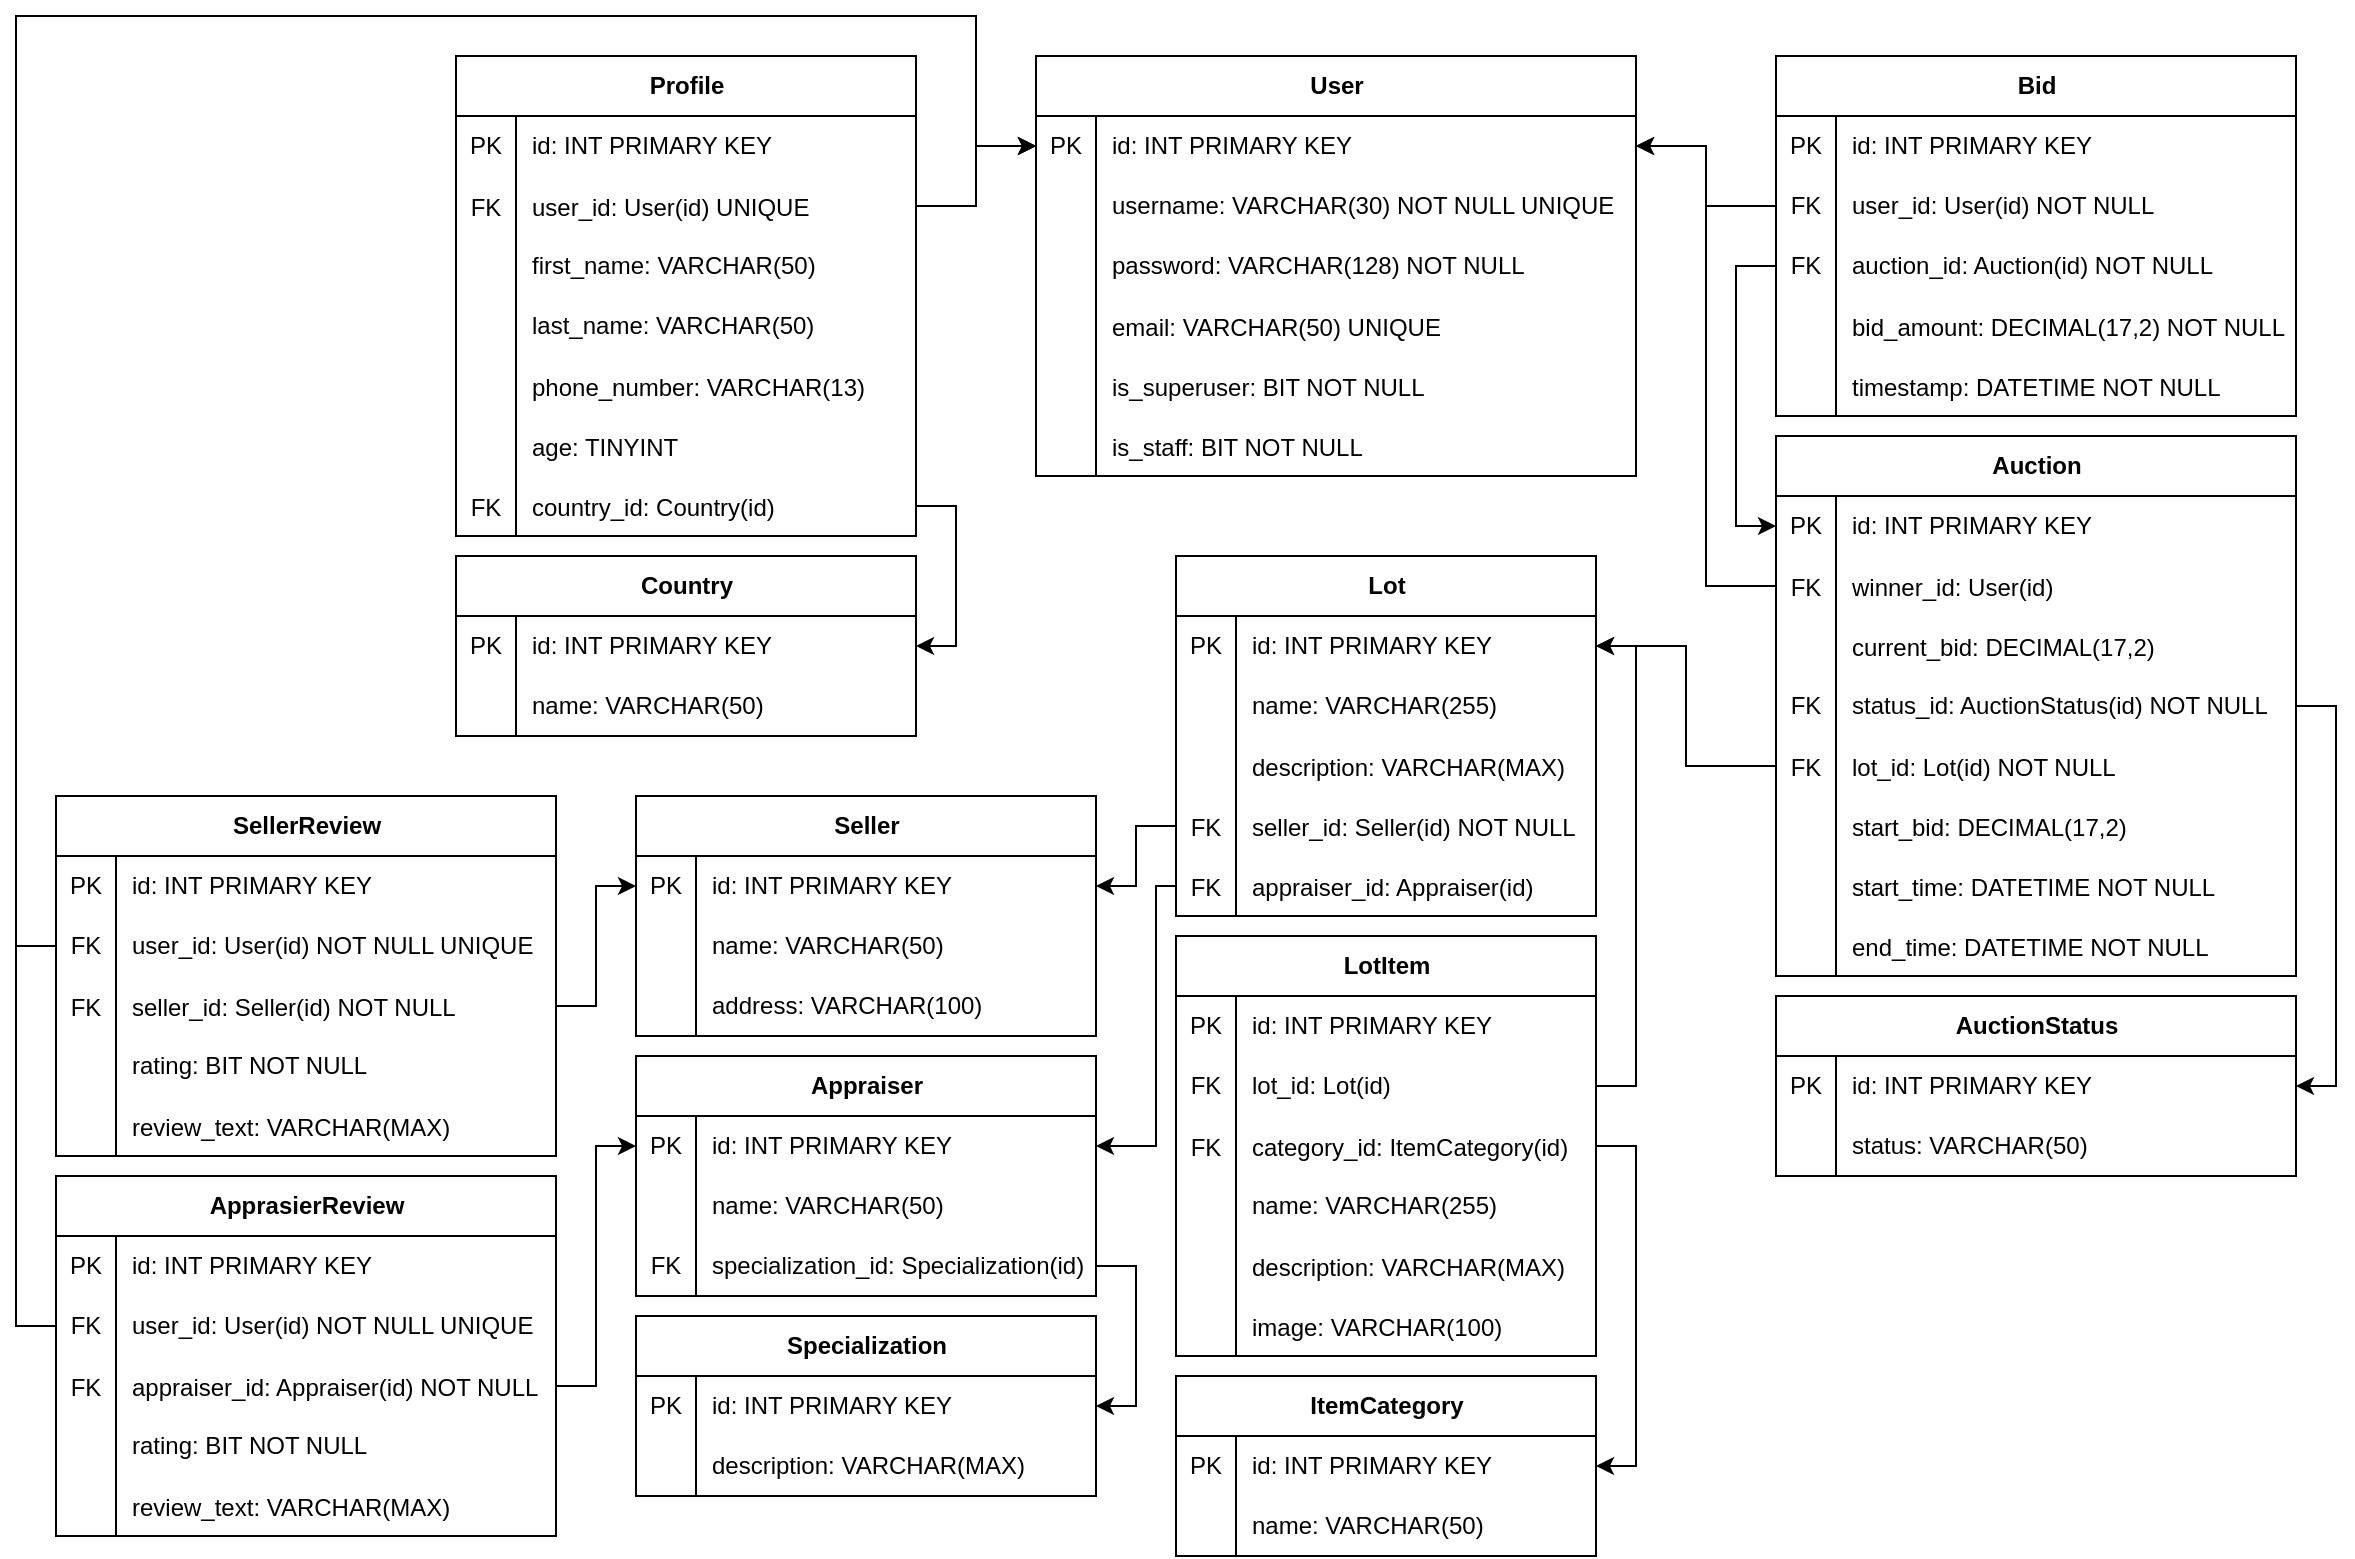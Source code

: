<mxfile version="24.5.2" type="device">
  <diagram name="Страница — 1" id="gSQPnn80ivMmLVb2penY">
    <mxGraphModel dx="2222" dy="1791" grid="1" gridSize="10" guides="1" tooltips="1" connect="1" arrows="1" fold="1" page="1" pageScale="1" pageWidth="827" pageHeight="1169" math="0" shadow="0">
      <root>
        <mxCell id="0" />
        <mxCell id="1" parent="0" />
        <mxCell id="upQG6g77ap3jLYKp9jLb-91" value="Lot" style="shape=table;startSize=30;container=1;collapsible=1;childLayout=tableLayout;fixedRows=1;rowLines=0;fontStyle=1;align=center;resizeLast=1;html=1;" vertex="1" parent="1">
          <mxGeometry x="370" y="40" width="210" height="180" as="geometry" />
        </mxCell>
        <mxCell id="upQG6g77ap3jLYKp9jLb-92" value="" style="shape=tableRow;horizontal=0;startSize=0;swimlaneHead=0;swimlaneBody=0;fillColor=none;collapsible=0;dropTarget=0;points=[[0,0.5],[1,0.5]];portConstraint=eastwest;top=0;left=0;right=0;bottom=0;" vertex="1" parent="upQG6g77ap3jLYKp9jLb-91">
          <mxGeometry y="30" width="210" height="30" as="geometry" />
        </mxCell>
        <mxCell id="upQG6g77ap3jLYKp9jLb-93" value="PK" style="shape=partialRectangle;connectable=0;fillColor=none;top=0;left=0;bottom=0;right=0;editable=1;overflow=hidden;whiteSpace=wrap;html=1;" vertex="1" parent="upQG6g77ap3jLYKp9jLb-92">
          <mxGeometry width="30" height="30" as="geometry">
            <mxRectangle width="30" height="30" as="alternateBounds" />
          </mxGeometry>
        </mxCell>
        <mxCell id="upQG6g77ap3jLYKp9jLb-94" value="id: INT PRIMARY KEY" style="shape=partialRectangle;connectable=0;fillColor=none;top=0;left=0;bottom=0;right=0;align=left;spacingLeft=6;overflow=hidden;whiteSpace=wrap;html=1;" vertex="1" parent="upQG6g77ap3jLYKp9jLb-92">
          <mxGeometry x="30" width="180" height="30" as="geometry">
            <mxRectangle width="180" height="30" as="alternateBounds" />
          </mxGeometry>
        </mxCell>
        <mxCell id="upQG6g77ap3jLYKp9jLb-98" value="" style="shape=tableRow;horizontal=0;startSize=0;swimlaneHead=0;swimlaneBody=0;fillColor=none;collapsible=0;dropTarget=0;points=[[0,0.5],[1,0.5]];portConstraint=eastwest;top=0;left=0;right=0;bottom=0;" vertex="1" parent="upQG6g77ap3jLYKp9jLb-91">
          <mxGeometry y="60" width="210" height="30" as="geometry" />
        </mxCell>
        <mxCell id="upQG6g77ap3jLYKp9jLb-99" value="" style="shape=partialRectangle;connectable=0;fillColor=none;top=0;left=0;bottom=0;right=0;editable=1;overflow=hidden;whiteSpace=wrap;html=1;" vertex="1" parent="upQG6g77ap3jLYKp9jLb-98">
          <mxGeometry width="30" height="30" as="geometry">
            <mxRectangle width="30" height="30" as="alternateBounds" />
          </mxGeometry>
        </mxCell>
        <mxCell id="upQG6g77ap3jLYKp9jLb-100" value="name: VARCHAR(255)" style="shape=partialRectangle;connectable=0;fillColor=none;top=0;left=0;bottom=0;right=0;align=left;spacingLeft=6;overflow=hidden;whiteSpace=wrap;html=1;" vertex="1" parent="upQG6g77ap3jLYKp9jLb-98">
          <mxGeometry x="30" width="180" height="30" as="geometry">
            <mxRectangle width="180" height="30" as="alternateBounds" />
          </mxGeometry>
        </mxCell>
        <mxCell id="upQG6g77ap3jLYKp9jLb-309" value="" style="shape=tableRow;horizontal=0;startSize=0;swimlaneHead=0;swimlaneBody=0;fillColor=none;collapsible=0;dropTarget=0;points=[[0,0.5],[1,0.5]];portConstraint=eastwest;top=0;left=0;right=0;bottom=0;" vertex="1" parent="upQG6g77ap3jLYKp9jLb-91">
          <mxGeometry y="90" width="210" height="30" as="geometry" />
        </mxCell>
        <mxCell id="upQG6g77ap3jLYKp9jLb-310" value="" style="shape=partialRectangle;connectable=0;fillColor=none;top=0;left=0;bottom=0;right=0;editable=1;overflow=hidden;" vertex="1" parent="upQG6g77ap3jLYKp9jLb-309">
          <mxGeometry width="30" height="30" as="geometry">
            <mxRectangle width="30" height="30" as="alternateBounds" />
          </mxGeometry>
        </mxCell>
        <mxCell id="upQG6g77ap3jLYKp9jLb-311" value="description: VARCHAR(MAX)" style="shape=partialRectangle;connectable=0;fillColor=none;top=0;left=0;bottom=0;right=0;align=left;spacingLeft=6;overflow=hidden;" vertex="1" parent="upQG6g77ap3jLYKp9jLb-309">
          <mxGeometry x="30" width="180" height="30" as="geometry">
            <mxRectangle width="180" height="30" as="alternateBounds" />
          </mxGeometry>
        </mxCell>
        <mxCell id="upQG6g77ap3jLYKp9jLb-396" value="" style="shape=tableRow;horizontal=0;startSize=0;swimlaneHead=0;swimlaneBody=0;fillColor=none;collapsible=0;dropTarget=0;points=[[0,0.5],[1,0.5]];portConstraint=eastwest;top=0;left=0;right=0;bottom=0;" vertex="1" parent="upQG6g77ap3jLYKp9jLb-91">
          <mxGeometry y="120" width="210" height="30" as="geometry" />
        </mxCell>
        <mxCell id="upQG6g77ap3jLYKp9jLb-397" value="FK" style="shape=partialRectangle;connectable=0;fillColor=none;top=0;left=0;bottom=0;right=0;editable=1;overflow=hidden;" vertex="1" parent="upQG6g77ap3jLYKp9jLb-396">
          <mxGeometry width="30" height="30" as="geometry">
            <mxRectangle width="30" height="30" as="alternateBounds" />
          </mxGeometry>
        </mxCell>
        <mxCell id="upQG6g77ap3jLYKp9jLb-398" value="seller_id: Seller(id) NOT NULL" style="shape=partialRectangle;connectable=0;fillColor=none;top=0;left=0;bottom=0;right=0;align=left;spacingLeft=6;overflow=hidden;" vertex="1" parent="upQG6g77ap3jLYKp9jLb-396">
          <mxGeometry x="30" width="180" height="30" as="geometry">
            <mxRectangle width="180" height="30" as="alternateBounds" />
          </mxGeometry>
        </mxCell>
        <mxCell id="upQG6g77ap3jLYKp9jLb-399" value="" style="shape=tableRow;horizontal=0;startSize=0;swimlaneHead=0;swimlaneBody=0;fillColor=none;collapsible=0;dropTarget=0;points=[[0,0.5],[1,0.5]];portConstraint=eastwest;top=0;left=0;right=0;bottom=0;" vertex="1" parent="upQG6g77ap3jLYKp9jLb-91">
          <mxGeometry y="150" width="210" height="30" as="geometry" />
        </mxCell>
        <mxCell id="upQG6g77ap3jLYKp9jLb-400" value="FK" style="shape=partialRectangle;connectable=0;fillColor=none;top=0;left=0;bottom=0;right=0;editable=1;overflow=hidden;" vertex="1" parent="upQG6g77ap3jLYKp9jLb-399">
          <mxGeometry width="30" height="30" as="geometry">
            <mxRectangle width="30" height="30" as="alternateBounds" />
          </mxGeometry>
        </mxCell>
        <mxCell id="upQG6g77ap3jLYKp9jLb-401" value="appraiser_id: Appraiser(id)" style="shape=partialRectangle;connectable=0;fillColor=none;top=0;left=0;bottom=0;right=0;align=left;spacingLeft=6;overflow=hidden;" vertex="1" parent="upQG6g77ap3jLYKp9jLb-399">
          <mxGeometry x="30" width="180" height="30" as="geometry">
            <mxRectangle width="180" height="30" as="alternateBounds" />
          </mxGeometry>
        </mxCell>
        <mxCell id="upQG6g77ap3jLYKp9jLb-121" value="Seller" style="shape=table;startSize=30;container=1;collapsible=1;childLayout=tableLayout;fixedRows=1;rowLines=0;fontStyle=1;align=center;resizeLast=1;html=1;" vertex="1" parent="1">
          <mxGeometry x="100" y="160" width="230" height="120" as="geometry" />
        </mxCell>
        <mxCell id="upQG6g77ap3jLYKp9jLb-122" value="" style="shape=tableRow;horizontal=0;startSize=0;swimlaneHead=0;swimlaneBody=0;fillColor=none;collapsible=0;dropTarget=0;points=[[0,0.5],[1,0.5]];portConstraint=eastwest;top=0;left=0;right=0;bottom=0;" vertex="1" parent="upQG6g77ap3jLYKp9jLb-121">
          <mxGeometry y="30" width="230" height="30" as="geometry" />
        </mxCell>
        <mxCell id="upQG6g77ap3jLYKp9jLb-123" value="PK" style="shape=partialRectangle;connectable=0;fillColor=none;top=0;left=0;bottom=0;right=0;editable=1;overflow=hidden;whiteSpace=wrap;html=1;" vertex="1" parent="upQG6g77ap3jLYKp9jLb-122">
          <mxGeometry width="30" height="30" as="geometry">
            <mxRectangle width="30" height="30" as="alternateBounds" />
          </mxGeometry>
        </mxCell>
        <mxCell id="upQG6g77ap3jLYKp9jLb-124" value="id: INT PRIMARY KEY" style="shape=partialRectangle;connectable=0;fillColor=none;top=0;left=0;bottom=0;right=0;align=left;spacingLeft=6;overflow=hidden;whiteSpace=wrap;html=1;" vertex="1" parent="upQG6g77ap3jLYKp9jLb-122">
          <mxGeometry x="30" width="200" height="30" as="geometry">
            <mxRectangle width="200" height="30" as="alternateBounds" />
          </mxGeometry>
        </mxCell>
        <mxCell id="upQG6g77ap3jLYKp9jLb-125" value="" style="shape=tableRow;horizontal=0;startSize=0;swimlaneHead=0;swimlaneBody=0;fillColor=none;collapsible=0;dropTarget=0;points=[[0,0.5],[1,0.5]];portConstraint=eastwest;top=0;left=0;right=0;bottom=0;" vertex="1" parent="upQG6g77ap3jLYKp9jLb-121">
          <mxGeometry y="60" width="230" height="30" as="geometry" />
        </mxCell>
        <mxCell id="upQG6g77ap3jLYKp9jLb-126" value="" style="shape=partialRectangle;connectable=0;fillColor=none;top=0;left=0;bottom=0;right=0;editable=1;overflow=hidden;whiteSpace=wrap;html=1;" vertex="1" parent="upQG6g77ap3jLYKp9jLb-125">
          <mxGeometry width="30" height="30" as="geometry">
            <mxRectangle width="30" height="30" as="alternateBounds" />
          </mxGeometry>
        </mxCell>
        <mxCell id="upQG6g77ap3jLYKp9jLb-127" value="name: VARCHAR(50)" style="shape=partialRectangle;connectable=0;fillColor=none;top=0;left=0;bottom=0;right=0;align=left;spacingLeft=6;overflow=hidden;whiteSpace=wrap;html=1;" vertex="1" parent="upQG6g77ap3jLYKp9jLb-125">
          <mxGeometry x="30" width="200" height="30" as="geometry">
            <mxRectangle width="200" height="30" as="alternateBounds" />
          </mxGeometry>
        </mxCell>
        <mxCell id="upQG6g77ap3jLYKp9jLb-128" value="" style="shape=tableRow;horizontal=0;startSize=0;swimlaneHead=0;swimlaneBody=0;fillColor=none;collapsible=0;dropTarget=0;points=[[0,0.5],[1,0.5]];portConstraint=eastwest;top=0;left=0;right=0;bottom=0;" vertex="1" parent="upQG6g77ap3jLYKp9jLb-121">
          <mxGeometry y="90" width="230" height="30" as="geometry" />
        </mxCell>
        <mxCell id="upQG6g77ap3jLYKp9jLb-129" value="" style="shape=partialRectangle;connectable=0;fillColor=none;top=0;left=0;bottom=0;right=0;editable=1;overflow=hidden;whiteSpace=wrap;html=1;" vertex="1" parent="upQG6g77ap3jLYKp9jLb-128">
          <mxGeometry width="30" height="30" as="geometry">
            <mxRectangle width="30" height="30" as="alternateBounds" />
          </mxGeometry>
        </mxCell>
        <mxCell id="upQG6g77ap3jLYKp9jLb-130" value="address: VARCHAR(100)" style="shape=partialRectangle;connectable=0;fillColor=none;top=0;left=0;bottom=0;right=0;align=left;spacingLeft=6;overflow=hidden;whiteSpace=wrap;html=1;" vertex="1" parent="upQG6g77ap3jLYKp9jLb-128">
          <mxGeometry x="30" width="200" height="30" as="geometry">
            <mxRectangle width="200" height="30" as="alternateBounds" />
          </mxGeometry>
        </mxCell>
        <mxCell id="upQG6g77ap3jLYKp9jLb-131" value="ApprasierReview" style="shape=table;startSize=30;container=1;collapsible=1;childLayout=tableLayout;fixedRows=1;rowLines=0;fontStyle=1;align=center;resizeLast=1;html=1;" vertex="1" parent="1">
          <mxGeometry x="-190" y="350" width="250" height="180" as="geometry" />
        </mxCell>
        <mxCell id="upQG6g77ap3jLYKp9jLb-132" value="" style="shape=tableRow;horizontal=0;startSize=0;swimlaneHead=0;swimlaneBody=0;fillColor=none;collapsible=0;dropTarget=0;points=[[0,0.5],[1,0.5]];portConstraint=eastwest;top=0;left=0;right=0;bottom=0;" vertex="1" parent="upQG6g77ap3jLYKp9jLb-131">
          <mxGeometry y="30" width="250" height="30" as="geometry" />
        </mxCell>
        <mxCell id="upQG6g77ap3jLYKp9jLb-133" value="PK" style="shape=partialRectangle;connectable=0;fillColor=none;top=0;left=0;bottom=0;right=0;editable=1;overflow=hidden;whiteSpace=wrap;html=1;" vertex="1" parent="upQG6g77ap3jLYKp9jLb-132">
          <mxGeometry width="30" height="30" as="geometry">
            <mxRectangle width="30" height="30" as="alternateBounds" />
          </mxGeometry>
        </mxCell>
        <mxCell id="upQG6g77ap3jLYKp9jLb-134" value="id: INT PRIMARY KEY" style="shape=partialRectangle;connectable=0;fillColor=none;top=0;left=0;bottom=0;right=0;align=left;spacingLeft=6;overflow=hidden;whiteSpace=wrap;html=1;" vertex="1" parent="upQG6g77ap3jLYKp9jLb-132">
          <mxGeometry x="30" width="220" height="30" as="geometry">
            <mxRectangle width="220" height="30" as="alternateBounds" />
          </mxGeometry>
        </mxCell>
        <mxCell id="upQG6g77ap3jLYKp9jLb-135" value="" style="shape=tableRow;horizontal=0;startSize=0;swimlaneHead=0;swimlaneBody=0;fillColor=none;collapsible=0;dropTarget=0;points=[[0,0.5],[1,0.5]];portConstraint=eastwest;top=0;left=0;right=0;bottom=0;" vertex="1" parent="upQG6g77ap3jLYKp9jLb-131">
          <mxGeometry y="60" width="250" height="30" as="geometry" />
        </mxCell>
        <mxCell id="upQG6g77ap3jLYKp9jLb-136" value="FK" style="shape=partialRectangle;connectable=0;fillColor=none;top=0;left=0;bottom=0;right=0;editable=1;overflow=hidden;whiteSpace=wrap;html=1;" vertex="1" parent="upQG6g77ap3jLYKp9jLb-135">
          <mxGeometry width="30" height="30" as="geometry">
            <mxRectangle width="30" height="30" as="alternateBounds" />
          </mxGeometry>
        </mxCell>
        <mxCell id="upQG6g77ap3jLYKp9jLb-137" value="user_id: User(id) NOT NULL UNIQUE" style="shape=partialRectangle;connectable=0;fillColor=none;top=0;left=0;bottom=0;right=0;align=left;spacingLeft=6;overflow=hidden;whiteSpace=wrap;html=1;" vertex="1" parent="upQG6g77ap3jLYKp9jLb-135">
          <mxGeometry x="30" width="220" height="30" as="geometry">
            <mxRectangle width="220" height="30" as="alternateBounds" />
          </mxGeometry>
        </mxCell>
        <mxCell id="upQG6g77ap3jLYKp9jLb-349" value="" style="shape=tableRow;horizontal=0;startSize=0;swimlaneHead=0;swimlaneBody=0;fillColor=none;collapsible=0;dropTarget=0;points=[[0,0.5],[1,0.5]];portConstraint=eastwest;top=0;left=0;right=0;bottom=0;" vertex="1" parent="upQG6g77ap3jLYKp9jLb-131">
          <mxGeometry y="90" width="250" height="30" as="geometry" />
        </mxCell>
        <mxCell id="upQG6g77ap3jLYKp9jLb-350" value="FK" style="shape=partialRectangle;connectable=0;fillColor=none;top=0;left=0;bottom=0;right=0;editable=1;overflow=hidden;" vertex="1" parent="upQG6g77ap3jLYKp9jLb-349">
          <mxGeometry width="30" height="30" as="geometry">
            <mxRectangle width="30" height="30" as="alternateBounds" />
          </mxGeometry>
        </mxCell>
        <mxCell id="upQG6g77ap3jLYKp9jLb-351" value="appraiser_id: Appraiser(id) NOT NULL" style="shape=partialRectangle;connectable=0;fillColor=none;top=0;left=0;bottom=0;right=0;align=left;spacingLeft=6;overflow=hidden;" vertex="1" parent="upQG6g77ap3jLYKp9jLb-349">
          <mxGeometry x="30" width="220" height="30" as="geometry">
            <mxRectangle width="220" height="30" as="alternateBounds" />
          </mxGeometry>
        </mxCell>
        <mxCell id="upQG6g77ap3jLYKp9jLb-138" value="" style="shape=tableRow;horizontal=0;startSize=0;swimlaneHead=0;swimlaneBody=0;fillColor=none;collapsible=0;dropTarget=0;points=[[0,0.5],[1,0.5]];portConstraint=eastwest;top=0;left=0;right=0;bottom=0;" vertex="1" parent="upQG6g77ap3jLYKp9jLb-131">
          <mxGeometry y="120" width="250" height="30" as="geometry" />
        </mxCell>
        <mxCell id="upQG6g77ap3jLYKp9jLb-139" value="" style="shape=partialRectangle;connectable=0;fillColor=none;top=0;left=0;bottom=0;right=0;editable=1;overflow=hidden;whiteSpace=wrap;html=1;" vertex="1" parent="upQG6g77ap3jLYKp9jLb-138">
          <mxGeometry width="30" height="30" as="geometry">
            <mxRectangle width="30" height="30" as="alternateBounds" />
          </mxGeometry>
        </mxCell>
        <mxCell id="upQG6g77ap3jLYKp9jLb-140" value="rating: BIT NOT NULL" style="shape=partialRectangle;connectable=0;fillColor=none;top=0;left=0;bottom=0;right=0;align=left;spacingLeft=6;overflow=hidden;whiteSpace=wrap;html=1;" vertex="1" parent="upQG6g77ap3jLYKp9jLb-138">
          <mxGeometry x="30" width="220" height="30" as="geometry">
            <mxRectangle width="220" height="30" as="alternateBounds" />
          </mxGeometry>
        </mxCell>
        <mxCell id="upQG6g77ap3jLYKp9jLb-253" value="" style="shape=tableRow;horizontal=0;startSize=0;swimlaneHead=0;swimlaneBody=0;fillColor=none;collapsible=0;dropTarget=0;points=[[0,0.5],[1,0.5]];portConstraint=eastwest;top=0;left=0;right=0;bottom=0;" vertex="1" parent="upQG6g77ap3jLYKp9jLb-131">
          <mxGeometry y="150" width="250" height="30" as="geometry" />
        </mxCell>
        <mxCell id="upQG6g77ap3jLYKp9jLb-254" value="" style="shape=partialRectangle;connectable=0;fillColor=none;top=0;left=0;bottom=0;right=0;editable=1;overflow=hidden;" vertex="1" parent="upQG6g77ap3jLYKp9jLb-253">
          <mxGeometry width="30" height="30" as="geometry">
            <mxRectangle width="30" height="30" as="alternateBounds" />
          </mxGeometry>
        </mxCell>
        <mxCell id="upQG6g77ap3jLYKp9jLb-255" value="review_text: VARCHAR(MAX)" style="shape=partialRectangle;connectable=0;fillColor=none;top=0;left=0;bottom=0;right=0;align=left;spacingLeft=6;overflow=hidden;" vertex="1" parent="upQG6g77ap3jLYKp9jLb-253">
          <mxGeometry x="30" width="220" height="30" as="geometry">
            <mxRectangle width="220" height="30" as="alternateBounds" />
          </mxGeometry>
        </mxCell>
        <mxCell id="upQG6g77ap3jLYKp9jLb-141" value="ItemCategory" style="shape=table;startSize=30;container=1;collapsible=1;childLayout=tableLayout;fixedRows=1;rowLines=0;fontStyle=1;align=center;resizeLast=1;html=1;" vertex="1" parent="1">
          <mxGeometry x="370" y="450" width="210" height="90" as="geometry" />
        </mxCell>
        <mxCell id="upQG6g77ap3jLYKp9jLb-142" value="" style="shape=tableRow;horizontal=0;startSize=0;swimlaneHead=0;swimlaneBody=0;fillColor=none;collapsible=0;dropTarget=0;points=[[0,0.5],[1,0.5]];portConstraint=eastwest;top=0;left=0;right=0;bottom=0;" vertex="1" parent="upQG6g77ap3jLYKp9jLb-141">
          <mxGeometry y="30" width="210" height="30" as="geometry" />
        </mxCell>
        <mxCell id="upQG6g77ap3jLYKp9jLb-143" value="PK" style="shape=partialRectangle;connectable=0;fillColor=none;top=0;left=0;bottom=0;right=0;editable=1;overflow=hidden;whiteSpace=wrap;html=1;" vertex="1" parent="upQG6g77ap3jLYKp9jLb-142">
          <mxGeometry width="30" height="30" as="geometry">
            <mxRectangle width="30" height="30" as="alternateBounds" />
          </mxGeometry>
        </mxCell>
        <mxCell id="upQG6g77ap3jLYKp9jLb-144" value="id: INT PRIMARY KEY" style="shape=partialRectangle;connectable=0;fillColor=none;top=0;left=0;bottom=0;right=0;align=left;spacingLeft=6;overflow=hidden;whiteSpace=wrap;html=1;" vertex="1" parent="upQG6g77ap3jLYKp9jLb-142">
          <mxGeometry x="30" width="180" height="30" as="geometry">
            <mxRectangle width="180" height="30" as="alternateBounds" />
          </mxGeometry>
        </mxCell>
        <mxCell id="upQG6g77ap3jLYKp9jLb-145" value="" style="shape=tableRow;horizontal=0;startSize=0;swimlaneHead=0;swimlaneBody=0;fillColor=none;collapsible=0;dropTarget=0;points=[[0,0.5],[1,0.5]];portConstraint=eastwest;top=0;left=0;right=0;bottom=0;" vertex="1" parent="upQG6g77ap3jLYKp9jLb-141">
          <mxGeometry y="60" width="210" height="30" as="geometry" />
        </mxCell>
        <mxCell id="upQG6g77ap3jLYKp9jLb-146" value="" style="shape=partialRectangle;connectable=0;fillColor=none;top=0;left=0;bottom=0;right=0;editable=1;overflow=hidden;whiteSpace=wrap;html=1;" vertex="1" parent="upQG6g77ap3jLYKp9jLb-145">
          <mxGeometry width="30" height="30" as="geometry">
            <mxRectangle width="30" height="30" as="alternateBounds" />
          </mxGeometry>
        </mxCell>
        <mxCell id="upQG6g77ap3jLYKp9jLb-147" value="name: VARCHAR(50)" style="shape=partialRectangle;connectable=0;fillColor=none;top=0;left=0;bottom=0;right=0;align=left;spacingLeft=6;overflow=hidden;whiteSpace=wrap;html=1;" vertex="1" parent="upQG6g77ap3jLYKp9jLb-145">
          <mxGeometry x="30" width="180" height="30" as="geometry">
            <mxRectangle width="180" height="30" as="alternateBounds" />
          </mxGeometry>
        </mxCell>
        <mxCell id="upQG6g77ap3jLYKp9jLb-161" value="Auction" style="shape=table;startSize=30;container=1;collapsible=1;childLayout=tableLayout;fixedRows=1;rowLines=0;fontStyle=1;align=center;resizeLast=1;html=1;" vertex="1" parent="1">
          <mxGeometry x="670" y="-20" width="260" height="270" as="geometry" />
        </mxCell>
        <mxCell id="upQG6g77ap3jLYKp9jLb-162" value="" style="shape=tableRow;horizontal=0;startSize=0;swimlaneHead=0;swimlaneBody=0;fillColor=none;collapsible=0;dropTarget=0;points=[[0,0.5],[1,0.5]];portConstraint=eastwest;top=0;left=0;right=0;bottom=0;" vertex="1" parent="upQG6g77ap3jLYKp9jLb-161">
          <mxGeometry y="30" width="260" height="30" as="geometry" />
        </mxCell>
        <mxCell id="upQG6g77ap3jLYKp9jLb-163" value="PK" style="shape=partialRectangle;connectable=0;fillColor=none;top=0;left=0;bottom=0;right=0;editable=1;overflow=hidden;whiteSpace=wrap;html=1;" vertex="1" parent="upQG6g77ap3jLYKp9jLb-162">
          <mxGeometry width="30" height="30" as="geometry">
            <mxRectangle width="30" height="30" as="alternateBounds" />
          </mxGeometry>
        </mxCell>
        <mxCell id="upQG6g77ap3jLYKp9jLb-164" value="id: INT PRIMARY KEY" style="shape=partialRectangle;connectable=0;fillColor=none;top=0;left=0;bottom=0;right=0;align=left;spacingLeft=6;overflow=hidden;whiteSpace=wrap;html=1;" vertex="1" parent="upQG6g77ap3jLYKp9jLb-162">
          <mxGeometry x="30" width="230" height="30" as="geometry">
            <mxRectangle width="230" height="30" as="alternateBounds" />
          </mxGeometry>
        </mxCell>
        <mxCell id="upQG6g77ap3jLYKp9jLb-380" value="" style="shape=tableRow;horizontal=0;startSize=0;swimlaneHead=0;swimlaneBody=0;fillColor=none;collapsible=0;dropTarget=0;points=[[0,0.5],[1,0.5]];portConstraint=eastwest;top=0;left=0;right=0;bottom=0;" vertex="1" parent="upQG6g77ap3jLYKp9jLb-161">
          <mxGeometry y="60" width="260" height="30" as="geometry" />
        </mxCell>
        <mxCell id="upQG6g77ap3jLYKp9jLb-381" value="FK" style="shape=partialRectangle;connectable=0;fillColor=none;top=0;left=0;bottom=0;right=0;editable=1;overflow=hidden;" vertex="1" parent="upQG6g77ap3jLYKp9jLb-380">
          <mxGeometry width="30" height="30" as="geometry">
            <mxRectangle width="30" height="30" as="alternateBounds" />
          </mxGeometry>
        </mxCell>
        <mxCell id="upQG6g77ap3jLYKp9jLb-382" value="winner_id: User(id)" style="shape=partialRectangle;connectable=0;fillColor=none;top=0;left=0;bottom=0;right=0;align=left;spacingLeft=6;overflow=hidden;" vertex="1" parent="upQG6g77ap3jLYKp9jLb-380">
          <mxGeometry x="30" width="230" height="30" as="geometry">
            <mxRectangle width="230" height="30" as="alternateBounds" />
          </mxGeometry>
        </mxCell>
        <mxCell id="upQG6g77ap3jLYKp9jLb-375" value="" style="shape=tableRow;horizontal=0;startSize=0;swimlaneHead=0;swimlaneBody=0;fillColor=none;collapsible=0;dropTarget=0;points=[[0,0.5],[1,0.5]];portConstraint=eastwest;top=0;left=0;right=0;bottom=0;" vertex="1" parent="upQG6g77ap3jLYKp9jLb-161">
          <mxGeometry y="90" width="260" height="30" as="geometry" />
        </mxCell>
        <mxCell id="upQG6g77ap3jLYKp9jLb-376" value="" style="shape=partialRectangle;connectable=0;fillColor=none;top=0;left=0;bottom=0;right=0;editable=1;overflow=hidden;" vertex="1" parent="upQG6g77ap3jLYKp9jLb-375">
          <mxGeometry width="30" height="30" as="geometry">
            <mxRectangle width="30" height="30" as="alternateBounds" />
          </mxGeometry>
        </mxCell>
        <mxCell id="upQG6g77ap3jLYKp9jLb-377" value="current_bid: DECIMAL(17,2)" style="shape=partialRectangle;connectable=0;fillColor=none;top=0;left=0;bottom=0;right=0;align=left;spacingLeft=6;overflow=hidden;" vertex="1" parent="upQG6g77ap3jLYKp9jLb-375">
          <mxGeometry x="30" width="230" height="30" as="geometry">
            <mxRectangle width="230" height="30" as="alternateBounds" />
          </mxGeometry>
        </mxCell>
        <mxCell id="upQG6g77ap3jLYKp9jLb-168" value="" style="shape=tableRow;horizontal=0;startSize=0;swimlaneHead=0;swimlaneBody=0;fillColor=none;collapsible=0;dropTarget=0;points=[[0,0.5],[1,0.5]];portConstraint=eastwest;top=0;left=0;right=0;bottom=0;" vertex="1" parent="upQG6g77ap3jLYKp9jLb-161">
          <mxGeometry y="120" width="260" height="30" as="geometry" />
        </mxCell>
        <mxCell id="upQG6g77ap3jLYKp9jLb-169" value="FK" style="shape=partialRectangle;connectable=0;fillColor=none;top=0;left=0;bottom=0;right=0;editable=1;overflow=hidden;whiteSpace=wrap;html=1;" vertex="1" parent="upQG6g77ap3jLYKp9jLb-168">
          <mxGeometry width="30" height="30" as="geometry">
            <mxRectangle width="30" height="30" as="alternateBounds" />
          </mxGeometry>
        </mxCell>
        <mxCell id="upQG6g77ap3jLYKp9jLb-170" value="status_id: AuctionStatus(id) NOT NULL" style="shape=partialRectangle;connectable=0;fillColor=none;top=0;left=0;bottom=0;right=0;align=left;spacingLeft=6;overflow=hidden;whiteSpace=wrap;html=1;" vertex="1" parent="upQG6g77ap3jLYKp9jLb-168">
          <mxGeometry x="30" width="230" height="30" as="geometry">
            <mxRectangle width="230" height="30" as="alternateBounds" />
          </mxGeometry>
        </mxCell>
        <mxCell id="upQG6g77ap3jLYKp9jLb-297" value="" style="shape=tableRow;horizontal=0;startSize=0;swimlaneHead=0;swimlaneBody=0;fillColor=none;collapsible=0;dropTarget=0;points=[[0,0.5],[1,0.5]];portConstraint=eastwest;top=0;left=0;right=0;bottom=0;" vertex="1" parent="upQG6g77ap3jLYKp9jLb-161">
          <mxGeometry y="150" width="260" height="30" as="geometry" />
        </mxCell>
        <mxCell id="upQG6g77ap3jLYKp9jLb-298" value="FK" style="shape=partialRectangle;connectable=0;fillColor=none;top=0;left=0;bottom=0;right=0;editable=1;overflow=hidden;" vertex="1" parent="upQG6g77ap3jLYKp9jLb-297">
          <mxGeometry width="30" height="30" as="geometry">
            <mxRectangle width="30" height="30" as="alternateBounds" />
          </mxGeometry>
        </mxCell>
        <mxCell id="upQG6g77ap3jLYKp9jLb-299" value="lot_id: Lot(id) NOT NULL" style="shape=partialRectangle;connectable=0;fillColor=none;top=0;left=0;bottom=0;right=0;align=left;spacingLeft=6;overflow=hidden;" vertex="1" parent="upQG6g77ap3jLYKp9jLb-297">
          <mxGeometry x="30" width="230" height="30" as="geometry">
            <mxRectangle width="230" height="30" as="alternateBounds" />
          </mxGeometry>
        </mxCell>
        <mxCell id="upQG6g77ap3jLYKp9jLb-303" value="" style="shape=tableRow;horizontal=0;startSize=0;swimlaneHead=0;swimlaneBody=0;fillColor=none;collapsible=0;dropTarget=0;points=[[0,0.5],[1,0.5]];portConstraint=eastwest;top=0;left=0;right=0;bottom=0;" vertex="1" parent="upQG6g77ap3jLYKp9jLb-161">
          <mxGeometry y="180" width="260" height="30" as="geometry" />
        </mxCell>
        <mxCell id="upQG6g77ap3jLYKp9jLb-304" value="" style="shape=partialRectangle;connectable=0;fillColor=none;top=0;left=0;bottom=0;right=0;editable=1;overflow=hidden;" vertex="1" parent="upQG6g77ap3jLYKp9jLb-303">
          <mxGeometry width="30" height="30" as="geometry">
            <mxRectangle width="30" height="30" as="alternateBounds" />
          </mxGeometry>
        </mxCell>
        <mxCell id="upQG6g77ap3jLYKp9jLb-305" value="start_bid: DECIMAL(17,2)" style="shape=partialRectangle;connectable=0;fillColor=none;top=0;left=0;bottom=0;right=0;align=left;spacingLeft=6;overflow=hidden;" vertex="1" parent="upQG6g77ap3jLYKp9jLb-303">
          <mxGeometry x="30" width="230" height="30" as="geometry">
            <mxRectangle width="230" height="30" as="alternateBounds" />
          </mxGeometry>
        </mxCell>
        <mxCell id="upQG6g77ap3jLYKp9jLb-315" value="" style="shape=tableRow;horizontal=0;startSize=0;swimlaneHead=0;swimlaneBody=0;fillColor=none;collapsible=0;dropTarget=0;points=[[0,0.5],[1,0.5]];portConstraint=eastwest;top=0;left=0;right=0;bottom=0;" vertex="1" parent="upQG6g77ap3jLYKp9jLb-161">
          <mxGeometry y="210" width="260" height="30" as="geometry" />
        </mxCell>
        <mxCell id="upQG6g77ap3jLYKp9jLb-316" value="" style="shape=partialRectangle;connectable=0;fillColor=none;top=0;left=0;bottom=0;right=0;editable=1;overflow=hidden;" vertex="1" parent="upQG6g77ap3jLYKp9jLb-315">
          <mxGeometry width="30" height="30" as="geometry">
            <mxRectangle width="30" height="30" as="alternateBounds" />
          </mxGeometry>
        </mxCell>
        <mxCell id="upQG6g77ap3jLYKp9jLb-317" value="start_time: DATETIME NOT NULL" style="shape=partialRectangle;connectable=0;fillColor=none;top=0;left=0;bottom=0;right=0;align=left;spacingLeft=6;overflow=hidden;" vertex="1" parent="upQG6g77ap3jLYKp9jLb-315">
          <mxGeometry x="30" width="230" height="30" as="geometry">
            <mxRectangle width="230" height="30" as="alternateBounds" />
          </mxGeometry>
        </mxCell>
        <mxCell id="upQG6g77ap3jLYKp9jLb-321" value="" style="shape=tableRow;horizontal=0;startSize=0;swimlaneHead=0;swimlaneBody=0;fillColor=none;collapsible=0;dropTarget=0;points=[[0,0.5],[1,0.5]];portConstraint=eastwest;top=0;left=0;right=0;bottom=0;" vertex="1" parent="upQG6g77ap3jLYKp9jLb-161">
          <mxGeometry y="240" width="260" height="30" as="geometry" />
        </mxCell>
        <mxCell id="upQG6g77ap3jLYKp9jLb-322" value="" style="shape=partialRectangle;connectable=0;fillColor=none;top=0;left=0;bottom=0;right=0;editable=1;overflow=hidden;" vertex="1" parent="upQG6g77ap3jLYKp9jLb-321">
          <mxGeometry width="30" height="30" as="geometry">
            <mxRectangle width="30" height="30" as="alternateBounds" />
          </mxGeometry>
        </mxCell>
        <mxCell id="upQG6g77ap3jLYKp9jLb-323" value="end_time: DATETIME NOT NULL" style="shape=partialRectangle;connectable=0;fillColor=none;top=0;left=0;bottom=0;right=0;align=left;spacingLeft=6;overflow=hidden;" vertex="1" parent="upQG6g77ap3jLYKp9jLb-321">
          <mxGeometry x="30" width="230" height="30" as="geometry">
            <mxRectangle width="230" height="30" as="alternateBounds" />
          </mxGeometry>
        </mxCell>
        <mxCell id="upQG6g77ap3jLYKp9jLb-171" value="LotItem" style="shape=table;startSize=30;container=1;collapsible=1;childLayout=tableLayout;fixedRows=1;rowLines=0;fontStyle=1;align=center;resizeLast=1;html=1;" vertex="1" parent="1">
          <mxGeometry x="370" y="230" width="210" height="210" as="geometry" />
        </mxCell>
        <mxCell id="upQG6g77ap3jLYKp9jLb-172" value="" style="shape=tableRow;horizontal=0;startSize=0;swimlaneHead=0;swimlaneBody=0;fillColor=none;collapsible=0;dropTarget=0;points=[[0,0.5],[1,0.5]];portConstraint=eastwest;top=0;left=0;right=0;bottom=0;" vertex="1" parent="upQG6g77ap3jLYKp9jLb-171">
          <mxGeometry y="30" width="210" height="30" as="geometry" />
        </mxCell>
        <mxCell id="upQG6g77ap3jLYKp9jLb-173" value="PK" style="shape=partialRectangle;connectable=0;fillColor=none;top=0;left=0;bottom=0;right=0;editable=1;overflow=hidden;whiteSpace=wrap;html=1;" vertex="1" parent="upQG6g77ap3jLYKp9jLb-172">
          <mxGeometry width="30" height="30" as="geometry">
            <mxRectangle width="30" height="30" as="alternateBounds" />
          </mxGeometry>
        </mxCell>
        <mxCell id="upQG6g77ap3jLYKp9jLb-174" value="id: INT PRIMARY KEY" style="shape=partialRectangle;connectable=0;fillColor=none;top=0;left=0;bottom=0;right=0;align=left;spacingLeft=6;overflow=hidden;whiteSpace=wrap;html=1;" vertex="1" parent="upQG6g77ap3jLYKp9jLb-172">
          <mxGeometry x="30" width="180" height="30" as="geometry">
            <mxRectangle width="180" height="30" as="alternateBounds" />
          </mxGeometry>
        </mxCell>
        <mxCell id="upQG6g77ap3jLYKp9jLb-175" value="" style="shape=tableRow;horizontal=0;startSize=0;swimlaneHead=0;swimlaneBody=0;fillColor=none;collapsible=0;dropTarget=0;points=[[0,0.5],[1,0.5]];portConstraint=eastwest;top=0;left=0;right=0;bottom=0;" vertex="1" parent="upQG6g77ap3jLYKp9jLb-171">
          <mxGeometry y="60" width="210" height="30" as="geometry" />
        </mxCell>
        <mxCell id="upQG6g77ap3jLYKp9jLb-176" value="FK" style="shape=partialRectangle;connectable=0;fillColor=none;top=0;left=0;bottom=0;right=0;editable=1;overflow=hidden;whiteSpace=wrap;html=1;" vertex="1" parent="upQG6g77ap3jLYKp9jLb-175">
          <mxGeometry width="30" height="30" as="geometry">
            <mxRectangle width="30" height="30" as="alternateBounds" />
          </mxGeometry>
        </mxCell>
        <mxCell id="upQG6g77ap3jLYKp9jLb-177" value="lot_id: Lot(id)" style="shape=partialRectangle;connectable=0;fillColor=none;top=0;left=0;bottom=0;right=0;align=left;spacingLeft=6;overflow=hidden;whiteSpace=wrap;html=1;" vertex="1" parent="upQG6g77ap3jLYKp9jLb-175">
          <mxGeometry x="30" width="180" height="30" as="geometry">
            <mxRectangle width="180" height="30" as="alternateBounds" />
          </mxGeometry>
        </mxCell>
        <mxCell id="upQG6g77ap3jLYKp9jLb-366" value="" style="shape=tableRow;horizontal=0;startSize=0;swimlaneHead=0;swimlaneBody=0;fillColor=none;collapsible=0;dropTarget=0;points=[[0,0.5],[1,0.5]];portConstraint=eastwest;top=0;left=0;right=0;bottom=0;" vertex="1" parent="upQG6g77ap3jLYKp9jLb-171">
          <mxGeometry y="90" width="210" height="30" as="geometry" />
        </mxCell>
        <mxCell id="upQG6g77ap3jLYKp9jLb-367" value="FK" style="shape=partialRectangle;connectable=0;fillColor=none;top=0;left=0;bottom=0;right=0;editable=1;overflow=hidden;" vertex="1" parent="upQG6g77ap3jLYKp9jLb-366">
          <mxGeometry width="30" height="30" as="geometry">
            <mxRectangle width="30" height="30" as="alternateBounds" />
          </mxGeometry>
        </mxCell>
        <mxCell id="upQG6g77ap3jLYKp9jLb-368" value="category_id: ItemCategory(id)" style="shape=partialRectangle;connectable=0;fillColor=none;top=0;left=0;bottom=0;right=0;align=left;spacingLeft=6;overflow=hidden;" vertex="1" parent="upQG6g77ap3jLYKp9jLb-366">
          <mxGeometry x="30" width="180" height="30" as="geometry">
            <mxRectangle width="180" height="30" as="alternateBounds" />
          </mxGeometry>
        </mxCell>
        <mxCell id="upQG6g77ap3jLYKp9jLb-178" value="" style="shape=tableRow;horizontal=0;startSize=0;swimlaneHead=0;swimlaneBody=0;fillColor=none;collapsible=0;dropTarget=0;points=[[0,0.5],[1,0.5]];portConstraint=eastwest;top=0;left=0;right=0;bottom=0;" vertex="1" parent="upQG6g77ap3jLYKp9jLb-171">
          <mxGeometry y="120" width="210" height="30" as="geometry" />
        </mxCell>
        <mxCell id="upQG6g77ap3jLYKp9jLb-179" value="" style="shape=partialRectangle;connectable=0;fillColor=none;top=0;left=0;bottom=0;right=0;editable=1;overflow=hidden;whiteSpace=wrap;html=1;" vertex="1" parent="upQG6g77ap3jLYKp9jLb-178">
          <mxGeometry width="30" height="30" as="geometry">
            <mxRectangle width="30" height="30" as="alternateBounds" />
          </mxGeometry>
        </mxCell>
        <mxCell id="upQG6g77ap3jLYKp9jLb-180" value="name: VARCHAR(255)" style="shape=partialRectangle;connectable=0;fillColor=none;top=0;left=0;bottom=0;right=0;align=left;spacingLeft=6;overflow=hidden;whiteSpace=wrap;html=1;" vertex="1" parent="upQG6g77ap3jLYKp9jLb-178">
          <mxGeometry x="30" width="180" height="30" as="geometry">
            <mxRectangle width="180" height="30" as="alternateBounds" />
          </mxGeometry>
        </mxCell>
        <mxCell id="upQG6g77ap3jLYKp9jLb-312" value="" style="shape=tableRow;horizontal=0;startSize=0;swimlaneHead=0;swimlaneBody=0;fillColor=none;collapsible=0;dropTarget=0;points=[[0,0.5],[1,0.5]];portConstraint=eastwest;top=0;left=0;right=0;bottom=0;" vertex="1" parent="upQG6g77ap3jLYKp9jLb-171">
          <mxGeometry y="150" width="210" height="30" as="geometry" />
        </mxCell>
        <mxCell id="upQG6g77ap3jLYKp9jLb-313" value="" style="shape=partialRectangle;connectable=0;fillColor=none;top=0;left=0;bottom=0;right=0;editable=1;overflow=hidden;" vertex="1" parent="upQG6g77ap3jLYKp9jLb-312">
          <mxGeometry width="30" height="30" as="geometry">
            <mxRectangle width="30" height="30" as="alternateBounds" />
          </mxGeometry>
        </mxCell>
        <mxCell id="upQG6g77ap3jLYKp9jLb-314" value="description: VARCHAR(MAX)" style="shape=partialRectangle;connectable=0;fillColor=none;top=0;left=0;bottom=0;right=0;align=left;spacingLeft=6;overflow=hidden;" vertex="1" parent="upQG6g77ap3jLYKp9jLb-312">
          <mxGeometry x="30" width="180" height="30" as="geometry">
            <mxRectangle width="180" height="30" as="alternateBounds" />
          </mxGeometry>
        </mxCell>
        <mxCell id="upQG6g77ap3jLYKp9jLb-324" value="" style="shape=tableRow;horizontal=0;startSize=0;swimlaneHead=0;swimlaneBody=0;fillColor=none;collapsible=0;dropTarget=0;points=[[0,0.5],[1,0.5]];portConstraint=eastwest;top=0;left=0;right=0;bottom=0;" vertex="1" parent="upQG6g77ap3jLYKp9jLb-171">
          <mxGeometry y="180" width="210" height="30" as="geometry" />
        </mxCell>
        <mxCell id="upQG6g77ap3jLYKp9jLb-325" value="" style="shape=partialRectangle;connectable=0;fillColor=none;top=0;left=0;bottom=0;right=0;editable=1;overflow=hidden;" vertex="1" parent="upQG6g77ap3jLYKp9jLb-324">
          <mxGeometry width="30" height="30" as="geometry">
            <mxRectangle width="30" height="30" as="alternateBounds" />
          </mxGeometry>
        </mxCell>
        <mxCell id="upQG6g77ap3jLYKp9jLb-326" value="image: VARCHAR(100)" style="shape=partialRectangle;connectable=0;fillColor=none;top=0;left=0;bottom=0;right=0;align=left;spacingLeft=6;overflow=hidden;" vertex="1" parent="upQG6g77ap3jLYKp9jLb-324">
          <mxGeometry x="30" width="180" height="30" as="geometry">
            <mxRectangle width="180" height="30" as="alternateBounds" />
          </mxGeometry>
        </mxCell>
        <mxCell id="upQG6g77ap3jLYKp9jLb-181" value="Appraiser" style="shape=table;startSize=30;container=1;collapsible=1;childLayout=tableLayout;fixedRows=1;rowLines=0;fontStyle=1;align=center;resizeLast=1;html=1;" vertex="1" parent="1">
          <mxGeometry x="100" y="290" width="230" height="120" as="geometry" />
        </mxCell>
        <mxCell id="upQG6g77ap3jLYKp9jLb-182" value="" style="shape=tableRow;horizontal=0;startSize=0;swimlaneHead=0;swimlaneBody=0;fillColor=none;collapsible=0;dropTarget=0;points=[[0,0.5],[1,0.5]];portConstraint=eastwest;top=0;left=0;right=0;bottom=0;" vertex="1" parent="upQG6g77ap3jLYKp9jLb-181">
          <mxGeometry y="30" width="230" height="30" as="geometry" />
        </mxCell>
        <mxCell id="upQG6g77ap3jLYKp9jLb-183" value="PK" style="shape=partialRectangle;connectable=0;fillColor=none;top=0;left=0;bottom=0;right=0;editable=1;overflow=hidden;whiteSpace=wrap;html=1;" vertex="1" parent="upQG6g77ap3jLYKp9jLb-182">
          <mxGeometry width="30" height="30" as="geometry">
            <mxRectangle width="30" height="30" as="alternateBounds" />
          </mxGeometry>
        </mxCell>
        <mxCell id="upQG6g77ap3jLYKp9jLb-184" value="id: INT PRIMARY KEY" style="shape=partialRectangle;connectable=0;fillColor=none;top=0;left=0;bottom=0;right=0;align=left;spacingLeft=6;overflow=hidden;whiteSpace=wrap;html=1;" vertex="1" parent="upQG6g77ap3jLYKp9jLb-182">
          <mxGeometry x="30" width="200" height="30" as="geometry">
            <mxRectangle width="200" height="30" as="alternateBounds" />
          </mxGeometry>
        </mxCell>
        <mxCell id="upQG6g77ap3jLYKp9jLb-185" value="" style="shape=tableRow;horizontal=0;startSize=0;swimlaneHead=0;swimlaneBody=0;fillColor=none;collapsible=0;dropTarget=0;points=[[0,0.5],[1,0.5]];portConstraint=eastwest;top=0;left=0;right=0;bottom=0;" vertex="1" parent="upQG6g77ap3jLYKp9jLb-181">
          <mxGeometry y="60" width="230" height="30" as="geometry" />
        </mxCell>
        <mxCell id="upQG6g77ap3jLYKp9jLb-186" value="" style="shape=partialRectangle;connectable=0;fillColor=none;top=0;left=0;bottom=0;right=0;editable=1;overflow=hidden;whiteSpace=wrap;html=1;" vertex="1" parent="upQG6g77ap3jLYKp9jLb-185">
          <mxGeometry width="30" height="30" as="geometry">
            <mxRectangle width="30" height="30" as="alternateBounds" />
          </mxGeometry>
        </mxCell>
        <mxCell id="upQG6g77ap3jLYKp9jLb-187" value="name: VARCHAR(50)" style="shape=partialRectangle;connectable=0;fillColor=none;top=0;left=0;bottom=0;right=0;align=left;spacingLeft=6;overflow=hidden;whiteSpace=wrap;html=1;" vertex="1" parent="upQG6g77ap3jLYKp9jLb-185">
          <mxGeometry x="30" width="200" height="30" as="geometry">
            <mxRectangle width="200" height="30" as="alternateBounds" />
          </mxGeometry>
        </mxCell>
        <mxCell id="upQG6g77ap3jLYKp9jLb-188" value="" style="shape=tableRow;horizontal=0;startSize=0;swimlaneHead=0;swimlaneBody=0;fillColor=none;collapsible=0;dropTarget=0;points=[[0,0.5],[1,0.5]];portConstraint=eastwest;top=0;left=0;right=0;bottom=0;" vertex="1" parent="upQG6g77ap3jLYKp9jLb-181">
          <mxGeometry y="90" width="230" height="30" as="geometry" />
        </mxCell>
        <mxCell id="upQG6g77ap3jLYKp9jLb-189" value="FK" style="shape=partialRectangle;connectable=0;fillColor=none;top=0;left=0;bottom=0;right=0;editable=1;overflow=hidden;whiteSpace=wrap;html=1;" vertex="1" parent="upQG6g77ap3jLYKp9jLb-188">
          <mxGeometry width="30" height="30" as="geometry">
            <mxRectangle width="30" height="30" as="alternateBounds" />
          </mxGeometry>
        </mxCell>
        <mxCell id="upQG6g77ap3jLYKp9jLb-190" value="specialization_id: Specialization(id)" style="shape=partialRectangle;connectable=0;fillColor=none;top=0;left=0;bottom=0;right=0;align=left;spacingLeft=6;overflow=hidden;whiteSpace=wrap;html=1;" vertex="1" parent="upQG6g77ap3jLYKp9jLb-188">
          <mxGeometry x="30" width="200" height="30" as="geometry">
            <mxRectangle width="200" height="30" as="alternateBounds" />
          </mxGeometry>
        </mxCell>
        <mxCell id="upQG6g77ap3jLYKp9jLb-191" value="Specialization" style="shape=table;startSize=30;container=1;collapsible=1;childLayout=tableLayout;fixedRows=1;rowLines=0;fontStyle=1;align=center;resizeLast=1;html=1;" vertex="1" parent="1">
          <mxGeometry x="100" y="420" width="230" height="90" as="geometry" />
        </mxCell>
        <mxCell id="upQG6g77ap3jLYKp9jLb-192" value="" style="shape=tableRow;horizontal=0;startSize=0;swimlaneHead=0;swimlaneBody=0;fillColor=none;collapsible=0;dropTarget=0;points=[[0,0.5],[1,0.5]];portConstraint=eastwest;top=0;left=0;right=0;bottom=0;" vertex="1" parent="upQG6g77ap3jLYKp9jLb-191">
          <mxGeometry y="30" width="230" height="30" as="geometry" />
        </mxCell>
        <mxCell id="upQG6g77ap3jLYKp9jLb-193" value="PK" style="shape=partialRectangle;connectable=0;fillColor=none;top=0;left=0;bottom=0;right=0;editable=1;overflow=hidden;whiteSpace=wrap;html=1;" vertex="1" parent="upQG6g77ap3jLYKp9jLb-192">
          <mxGeometry width="30" height="30" as="geometry">
            <mxRectangle width="30" height="30" as="alternateBounds" />
          </mxGeometry>
        </mxCell>
        <mxCell id="upQG6g77ap3jLYKp9jLb-194" value="id: INT PRIMARY KEY" style="shape=partialRectangle;connectable=0;fillColor=none;top=0;left=0;bottom=0;right=0;align=left;spacingLeft=6;overflow=hidden;whiteSpace=wrap;html=1;" vertex="1" parent="upQG6g77ap3jLYKp9jLb-192">
          <mxGeometry x="30" width="200" height="30" as="geometry">
            <mxRectangle width="200" height="30" as="alternateBounds" />
          </mxGeometry>
        </mxCell>
        <mxCell id="upQG6g77ap3jLYKp9jLb-195" value="" style="shape=tableRow;horizontal=0;startSize=0;swimlaneHead=0;swimlaneBody=0;fillColor=none;collapsible=0;dropTarget=0;points=[[0,0.5],[1,0.5]];portConstraint=eastwest;top=0;left=0;right=0;bottom=0;" vertex="1" parent="upQG6g77ap3jLYKp9jLb-191">
          <mxGeometry y="60" width="230" height="30" as="geometry" />
        </mxCell>
        <mxCell id="upQG6g77ap3jLYKp9jLb-196" value="" style="shape=partialRectangle;connectable=0;fillColor=none;top=0;left=0;bottom=0;right=0;editable=1;overflow=hidden;whiteSpace=wrap;html=1;" vertex="1" parent="upQG6g77ap3jLYKp9jLb-195">
          <mxGeometry width="30" height="30" as="geometry">
            <mxRectangle width="30" height="30" as="alternateBounds" />
          </mxGeometry>
        </mxCell>
        <mxCell id="upQG6g77ap3jLYKp9jLb-197" value="description: VARCHAR(MAX)" style="shape=partialRectangle;connectable=0;fillColor=none;top=0;left=0;bottom=0;right=0;align=left;spacingLeft=6;overflow=hidden;whiteSpace=wrap;html=1;" vertex="1" parent="upQG6g77ap3jLYKp9jLb-195">
          <mxGeometry x="30" width="200" height="30" as="geometry">
            <mxRectangle width="200" height="30" as="alternateBounds" />
          </mxGeometry>
        </mxCell>
        <mxCell id="upQG6g77ap3jLYKp9jLb-201" value="AuctionStatus" style="shape=table;startSize=30;container=1;collapsible=1;childLayout=tableLayout;fixedRows=1;rowLines=0;fontStyle=1;align=center;resizeLast=1;html=1;" vertex="1" parent="1">
          <mxGeometry x="670" y="260" width="260" height="90" as="geometry">
            <mxRectangle x="1020" y="40" width="110" height="30" as="alternateBounds" />
          </mxGeometry>
        </mxCell>
        <mxCell id="upQG6g77ap3jLYKp9jLb-202" value="" style="shape=tableRow;horizontal=0;startSize=0;swimlaneHead=0;swimlaneBody=0;fillColor=none;collapsible=0;dropTarget=0;points=[[0,0.5],[1,0.5]];portConstraint=eastwest;top=0;left=0;right=0;bottom=0;" vertex="1" parent="upQG6g77ap3jLYKp9jLb-201">
          <mxGeometry y="30" width="260" height="30" as="geometry" />
        </mxCell>
        <mxCell id="upQG6g77ap3jLYKp9jLb-203" value="PK" style="shape=partialRectangle;connectable=0;fillColor=none;top=0;left=0;bottom=0;right=0;editable=1;overflow=hidden;whiteSpace=wrap;html=1;" vertex="1" parent="upQG6g77ap3jLYKp9jLb-202">
          <mxGeometry width="30" height="30" as="geometry">
            <mxRectangle width="30" height="30" as="alternateBounds" />
          </mxGeometry>
        </mxCell>
        <mxCell id="upQG6g77ap3jLYKp9jLb-204" value="id: INT PRIMARY KEY" style="shape=partialRectangle;connectable=0;fillColor=none;top=0;left=0;bottom=0;right=0;align=left;spacingLeft=6;overflow=hidden;whiteSpace=wrap;html=1;" vertex="1" parent="upQG6g77ap3jLYKp9jLb-202">
          <mxGeometry x="30" width="230" height="30" as="geometry">
            <mxRectangle width="230" height="30" as="alternateBounds" />
          </mxGeometry>
        </mxCell>
        <mxCell id="upQG6g77ap3jLYKp9jLb-205" value="" style="shape=tableRow;horizontal=0;startSize=0;swimlaneHead=0;swimlaneBody=0;fillColor=none;collapsible=0;dropTarget=0;points=[[0,0.5],[1,0.5]];portConstraint=eastwest;top=0;left=0;right=0;bottom=0;" vertex="1" parent="upQG6g77ap3jLYKp9jLb-201">
          <mxGeometry y="60" width="260" height="30" as="geometry" />
        </mxCell>
        <mxCell id="upQG6g77ap3jLYKp9jLb-206" value="" style="shape=partialRectangle;connectable=0;fillColor=none;top=0;left=0;bottom=0;right=0;editable=1;overflow=hidden;whiteSpace=wrap;html=1;" vertex="1" parent="upQG6g77ap3jLYKp9jLb-205">
          <mxGeometry width="30" height="30" as="geometry">
            <mxRectangle width="30" height="30" as="alternateBounds" />
          </mxGeometry>
        </mxCell>
        <mxCell id="upQG6g77ap3jLYKp9jLb-207" value="status: VARCHAR(50)" style="shape=partialRectangle;connectable=0;fillColor=none;top=0;left=0;bottom=0;right=0;align=left;spacingLeft=6;overflow=hidden;whiteSpace=wrap;html=1;" vertex="1" parent="upQG6g77ap3jLYKp9jLb-205">
          <mxGeometry x="30" width="230" height="30" as="geometry">
            <mxRectangle width="230" height="30" as="alternateBounds" />
          </mxGeometry>
        </mxCell>
        <mxCell id="upQG6g77ap3jLYKp9jLb-211" value="Profile" style="shape=table;startSize=30;container=1;collapsible=1;childLayout=tableLayout;fixedRows=1;rowLines=0;fontStyle=1;align=center;resizeLast=1;html=1;" vertex="1" parent="1">
          <mxGeometry x="10" y="-210" width="230" height="240" as="geometry" />
        </mxCell>
        <mxCell id="upQG6g77ap3jLYKp9jLb-212" value="" style="shape=tableRow;horizontal=0;startSize=0;swimlaneHead=0;swimlaneBody=0;fillColor=none;collapsible=0;dropTarget=0;points=[[0,0.5],[1,0.5]];portConstraint=eastwest;top=0;left=0;right=0;bottom=0;" vertex="1" parent="upQG6g77ap3jLYKp9jLb-211">
          <mxGeometry y="30" width="230" height="30" as="geometry" />
        </mxCell>
        <mxCell id="upQG6g77ap3jLYKp9jLb-213" value="PK" style="shape=partialRectangle;connectable=0;fillColor=none;top=0;left=0;bottom=0;right=0;editable=1;overflow=hidden;whiteSpace=wrap;html=1;" vertex="1" parent="upQG6g77ap3jLYKp9jLb-212">
          <mxGeometry width="30" height="30" as="geometry">
            <mxRectangle width="30" height="30" as="alternateBounds" />
          </mxGeometry>
        </mxCell>
        <mxCell id="upQG6g77ap3jLYKp9jLb-214" value="id: INT PRIMARY KEY" style="shape=partialRectangle;connectable=0;fillColor=none;top=0;left=0;bottom=0;right=0;align=left;spacingLeft=6;overflow=hidden;whiteSpace=wrap;html=1;" vertex="1" parent="upQG6g77ap3jLYKp9jLb-212">
          <mxGeometry x="30" width="200" height="30" as="geometry">
            <mxRectangle width="200" height="30" as="alternateBounds" />
          </mxGeometry>
        </mxCell>
        <mxCell id="upQG6g77ap3jLYKp9jLb-283" value="" style="shape=tableRow;horizontal=0;startSize=0;swimlaneHead=0;swimlaneBody=0;fillColor=none;collapsible=0;dropTarget=0;points=[[0,0.5],[1,0.5]];portConstraint=eastwest;top=0;left=0;right=0;bottom=0;" vertex="1" parent="upQG6g77ap3jLYKp9jLb-211">
          <mxGeometry y="60" width="230" height="30" as="geometry" />
        </mxCell>
        <mxCell id="upQG6g77ap3jLYKp9jLb-284" value="FK" style="shape=partialRectangle;connectable=0;fillColor=none;top=0;left=0;bottom=0;right=0;editable=1;overflow=hidden;" vertex="1" parent="upQG6g77ap3jLYKp9jLb-283">
          <mxGeometry width="30" height="30" as="geometry">
            <mxRectangle width="30" height="30" as="alternateBounds" />
          </mxGeometry>
        </mxCell>
        <mxCell id="upQG6g77ap3jLYKp9jLb-285" value="user_id: User(id) UNIQUE" style="shape=partialRectangle;connectable=0;fillColor=none;top=0;left=0;bottom=0;right=0;align=left;spacingLeft=6;overflow=hidden;" vertex="1" parent="upQG6g77ap3jLYKp9jLb-283">
          <mxGeometry x="30" width="200" height="30" as="geometry">
            <mxRectangle width="200" height="30" as="alternateBounds" />
          </mxGeometry>
        </mxCell>
        <mxCell id="upQG6g77ap3jLYKp9jLb-215" value="" style="shape=tableRow;horizontal=0;startSize=0;swimlaneHead=0;swimlaneBody=0;fillColor=none;collapsible=0;dropTarget=0;points=[[0,0.5],[1,0.5]];portConstraint=eastwest;top=0;left=0;right=0;bottom=0;" vertex="1" parent="upQG6g77ap3jLYKp9jLb-211">
          <mxGeometry y="90" width="230" height="30" as="geometry" />
        </mxCell>
        <mxCell id="upQG6g77ap3jLYKp9jLb-216" value="" style="shape=partialRectangle;connectable=0;fillColor=none;top=0;left=0;bottom=0;right=0;editable=1;overflow=hidden;whiteSpace=wrap;html=1;" vertex="1" parent="upQG6g77ap3jLYKp9jLb-215">
          <mxGeometry width="30" height="30" as="geometry">
            <mxRectangle width="30" height="30" as="alternateBounds" />
          </mxGeometry>
        </mxCell>
        <mxCell id="upQG6g77ap3jLYKp9jLb-217" value="first_name: VARCHAR(50)" style="shape=partialRectangle;connectable=0;fillColor=none;top=0;left=0;bottom=0;right=0;align=left;spacingLeft=6;overflow=hidden;whiteSpace=wrap;html=1;" vertex="1" parent="upQG6g77ap3jLYKp9jLb-215">
          <mxGeometry x="30" width="200" height="30" as="geometry">
            <mxRectangle width="200" height="30" as="alternateBounds" />
          </mxGeometry>
        </mxCell>
        <mxCell id="upQG6g77ap3jLYKp9jLb-218" value="" style="shape=tableRow;horizontal=0;startSize=0;swimlaneHead=0;swimlaneBody=0;fillColor=none;collapsible=0;dropTarget=0;points=[[0,0.5],[1,0.5]];portConstraint=eastwest;top=0;left=0;right=0;bottom=0;" vertex="1" parent="upQG6g77ap3jLYKp9jLb-211">
          <mxGeometry y="120" width="230" height="30" as="geometry" />
        </mxCell>
        <mxCell id="upQG6g77ap3jLYKp9jLb-219" value="" style="shape=partialRectangle;connectable=0;fillColor=none;top=0;left=0;bottom=0;right=0;editable=1;overflow=hidden;whiteSpace=wrap;html=1;" vertex="1" parent="upQG6g77ap3jLYKp9jLb-218">
          <mxGeometry width="30" height="30" as="geometry">
            <mxRectangle width="30" height="30" as="alternateBounds" />
          </mxGeometry>
        </mxCell>
        <mxCell id="upQG6g77ap3jLYKp9jLb-220" value="last_name: VARCHAR(50)" style="shape=partialRectangle;connectable=0;fillColor=none;top=0;left=0;bottom=0;right=0;align=left;spacingLeft=6;overflow=hidden;whiteSpace=wrap;html=1;" vertex="1" parent="upQG6g77ap3jLYKp9jLb-218">
          <mxGeometry x="30" width="200" height="30" as="geometry">
            <mxRectangle width="200" height="30" as="alternateBounds" />
          </mxGeometry>
        </mxCell>
        <mxCell id="upQG6g77ap3jLYKp9jLb-272" value="" style="shape=tableRow;horizontal=0;startSize=0;swimlaneHead=0;swimlaneBody=0;fillColor=none;collapsible=0;dropTarget=0;points=[[0,0.5],[1,0.5]];portConstraint=eastwest;top=0;left=0;right=0;bottom=0;" vertex="1" parent="upQG6g77ap3jLYKp9jLb-211">
          <mxGeometry y="150" width="230" height="30" as="geometry" />
        </mxCell>
        <mxCell id="upQG6g77ap3jLYKp9jLb-273" value="" style="shape=partialRectangle;connectable=0;fillColor=none;top=0;left=0;bottom=0;right=0;editable=1;overflow=hidden;" vertex="1" parent="upQG6g77ap3jLYKp9jLb-272">
          <mxGeometry width="30" height="30" as="geometry">
            <mxRectangle width="30" height="30" as="alternateBounds" />
          </mxGeometry>
        </mxCell>
        <mxCell id="upQG6g77ap3jLYKp9jLb-274" value="phone_number: VARCHAR(13)" style="shape=partialRectangle;connectable=0;fillColor=none;top=0;left=0;bottom=0;right=0;align=left;spacingLeft=6;overflow=hidden;" vertex="1" parent="upQG6g77ap3jLYKp9jLb-272">
          <mxGeometry x="30" width="200" height="30" as="geometry">
            <mxRectangle width="200" height="30" as="alternateBounds" />
          </mxGeometry>
        </mxCell>
        <mxCell id="upQG6g77ap3jLYKp9jLb-372" value="" style="shape=tableRow;horizontal=0;startSize=0;swimlaneHead=0;swimlaneBody=0;fillColor=none;collapsible=0;dropTarget=0;points=[[0,0.5],[1,0.5]];portConstraint=eastwest;top=0;left=0;right=0;bottom=0;" vertex="1" parent="upQG6g77ap3jLYKp9jLb-211">
          <mxGeometry y="180" width="230" height="30" as="geometry" />
        </mxCell>
        <mxCell id="upQG6g77ap3jLYKp9jLb-373" value="" style="shape=partialRectangle;connectable=0;fillColor=none;top=0;left=0;bottom=0;right=0;editable=1;overflow=hidden;" vertex="1" parent="upQG6g77ap3jLYKp9jLb-372">
          <mxGeometry width="30" height="30" as="geometry">
            <mxRectangle width="30" height="30" as="alternateBounds" />
          </mxGeometry>
        </mxCell>
        <mxCell id="upQG6g77ap3jLYKp9jLb-374" value="age: TINYINT" style="shape=partialRectangle;connectable=0;fillColor=none;top=0;left=0;bottom=0;right=0;align=left;spacingLeft=6;overflow=hidden;" vertex="1" parent="upQG6g77ap3jLYKp9jLb-372">
          <mxGeometry x="30" width="200" height="30" as="geometry">
            <mxRectangle width="200" height="30" as="alternateBounds" />
          </mxGeometry>
        </mxCell>
        <mxCell id="upQG6g77ap3jLYKp9jLb-384" value="" style="shape=tableRow;horizontal=0;startSize=0;swimlaneHead=0;swimlaneBody=0;fillColor=none;collapsible=0;dropTarget=0;points=[[0,0.5],[1,0.5]];portConstraint=eastwest;top=0;left=0;right=0;bottom=0;" vertex="1" parent="upQG6g77ap3jLYKp9jLb-211">
          <mxGeometry y="210" width="230" height="30" as="geometry" />
        </mxCell>
        <mxCell id="upQG6g77ap3jLYKp9jLb-385" value="FK" style="shape=partialRectangle;connectable=0;fillColor=none;top=0;left=0;bottom=0;right=0;editable=1;overflow=hidden;" vertex="1" parent="upQG6g77ap3jLYKp9jLb-384">
          <mxGeometry width="30" height="30" as="geometry">
            <mxRectangle width="30" height="30" as="alternateBounds" />
          </mxGeometry>
        </mxCell>
        <mxCell id="upQG6g77ap3jLYKp9jLb-386" value="country_id: Country(id)" style="shape=partialRectangle;connectable=0;fillColor=none;top=0;left=0;bottom=0;right=0;align=left;spacingLeft=6;overflow=hidden;" vertex="1" parent="upQG6g77ap3jLYKp9jLb-384">
          <mxGeometry x="30" width="200" height="30" as="geometry">
            <mxRectangle width="200" height="30" as="alternateBounds" />
          </mxGeometry>
        </mxCell>
        <mxCell id="upQG6g77ap3jLYKp9jLb-111" value="User" style="shape=table;startSize=30;container=1;collapsible=1;childLayout=tableLayout;fixedRows=1;rowLines=0;fontStyle=1;align=center;resizeLast=1;html=1;" vertex="1" parent="1">
          <mxGeometry x="300" y="-210" width="300" height="210" as="geometry" />
        </mxCell>
        <mxCell id="upQG6g77ap3jLYKp9jLb-112" value="" style="shape=tableRow;horizontal=0;startSize=0;swimlaneHead=0;swimlaneBody=0;fillColor=none;collapsible=0;dropTarget=0;points=[[0,0.5],[1,0.5]];portConstraint=eastwest;top=0;left=0;right=0;bottom=0;" vertex="1" parent="upQG6g77ap3jLYKp9jLb-111">
          <mxGeometry y="30" width="300" height="30" as="geometry" />
        </mxCell>
        <mxCell id="upQG6g77ap3jLYKp9jLb-113" value="PK" style="shape=partialRectangle;connectable=0;fillColor=none;top=0;left=0;bottom=0;right=0;editable=1;overflow=hidden;whiteSpace=wrap;html=1;" vertex="1" parent="upQG6g77ap3jLYKp9jLb-112">
          <mxGeometry width="30" height="30" as="geometry">
            <mxRectangle width="30" height="30" as="alternateBounds" />
          </mxGeometry>
        </mxCell>
        <mxCell id="upQG6g77ap3jLYKp9jLb-114" value="id: INT PRIMARY KEY" style="shape=partialRectangle;connectable=0;fillColor=none;top=0;left=0;bottom=0;right=0;align=left;spacingLeft=6;overflow=hidden;whiteSpace=wrap;html=1;" vertex="1" parent="upQG6g77ap3jLYKp9jLb-112">
          <mxGeometry x="30" width="270" height="30" as="geometry">
            <mxRectangle width="270" height="30" as="alternateBounds" />
          </mxGeometry>
        </mxCell>
        <mxCell id="upQG6g77ap3jLYKp9jLb-115" value="" style="shape=tableRow;horizontal=0;startSize=0;swimlaneHead=0;swimlaneBody=0;fillColor=none;collapsible=0;dropTarget=0;points=[[0,0.5],[1,0.5]];portConstraint=eastwest;top=0;left=0;right=0;bottom=0;" vertex="1" parent="upQG6g77ap3jLYKp9jLb-111">
          <mxGeometry y="60" width="300" height="30" as="geometry" />
        </mxCell>
        <mxCell id="upQG6g77ap3jLYKp9jLb-116" value="" style="shape=partialRectangle;connectable=0;fillColor=none;top=0;left=0;bottom=0;right=0;editable=1;overflow=hidden;whiteSpace=wrap;html=1;" vertex="1" parent="upQG6g77ap3jLYKp9jLb-115">
          <mxGeometry width="30" height="30" as="geometry">
            <mxRectangle width="30" height="30" as="alternateBounds" />
          </mxGeometry>
        </mxCell>
        <mxCell id="upQG6g77ap3jLYKp9jLb-117" value="username: VARCHAR(30) NOT NULL UNIQUE" style="shape=partialRectangle;connectable=0;fillColor=none;top=0;left=0;bottom=0;right=0;align=left;spacingLeft=6;overflow=hidden;whiteSpace=wrap;html=1;" vertex="1" parent="upQG6g77ap3jLYKp9jLb-115">
          <mxGeometry x="30" width="270" height="30" as="geometry">
            <mxRectangle width="270" height="30" as="alternateBounds" />
          </mxGeometry>
        </mxCell>
        <mxCell id="upQG6g77ap3jLYKp9jLb-118" value="" style="shape=tableRow;horizontal=0;startSize=0;swimlaneHead=0;swimlaneBody=0;fillColor=none;collapsible=0;dropTarget=0;points=[[0,0.5],[1,0.5]];portConstraint=eastwest;top=0;left=0;right=0;bottom=0;" vertex="1" parent="upQG6g77ap3jLYKp9jLb-111">
          <mxGeometry y="90" width="300" height="30" as="geometry" />
        </mxCell>
        <mxCell id="upQG6g77ap3jLYKp9jLb-119" value="" style="shape=partialRectangle;connectable=0;fillColor=none;top=0;left=0;bottom=0;right=0;editable=1;overflow=hidden;whiteSpace=wrap;html=1;" vertex="1" parent="upQG6g77ap3jLYKp9jLb-118">
          <mxGeometry width="30" height="30" as="geometry">
            <mxRectangle width="30" height="30" as="alternateBounds" />
          </mxGeometry>
        </mxCell>
        <mxCell id="upQG6g77ap3jLYKp9jLb-120" value="password: VARCHAR(128) NOT NULL" style="shape=partialRectangle;connectable=0;fillColor=none;top=0;left=0;bottom=0;right=0;align=left;spacingLeft=6;overflow=hidden;whiteSpace=wrap;html=1;" vertex="1" parent="upQG6g77ap3jLYKp9jLb-118">
          <mxGeometry x="30" width="270" height="30" as="geometry">
            <mxRectangle width="270" height="30" as="alternateBounds" />
          </mxGeometry>
        </mxCell>
        <mxCell id="upQG6g77ap3jLYKp9jLb-231" value="" style="shape=tableRow;horizontal=0;startSize=0;swimlaneHead=0;swimlaneBody=0;fillColor=none;collapsible=0;dropTarget=0;points=[[0,0.5],[1,0.5]];portConstraint=eastwest;top=0;left=0;right=0;bottom=0;" vertex="1" parent="upQG6g77ap3jLYKp9jLb-111">
          <mxGeometry y="120" width="300" height="30" as="geometry" />
        </mxCell>
        <mxCell id="upQG6g77ap3jLYKp9jLb-232" value="" style="shape=partialRectangle;connectable=0;fillColor=none;top=0;left=0;bottom=0;right=0;editable=1;overflow=hidden;" vertex="1" parent="upQG6g77ap3jLYKp9jLb-231">
          <mxGeometry width="30" height="30" as="geometry">
            <mxRectangle width="30" height="30" as="alternateBounds" />
          </mxGeometry>
        </mxCell>
        <mxCell id="upQG6g77ap3jLYKp9jLb-233" value="email: VARCHAR(50) UNIQUE" style="shape=partialRectangle;connectable=0;fillColor=none;top=0;left=0;bottom=0;right=0;align=left;spacingLeft=6;overflow=hidden;" vertex="1" parent="upQG6g77ap3jLYKp9jLb-231">
          <mxGeometry x="30" width="270" height="30" as="geometry">
            <mxRectangle width="270" height="30" as="alternateBounds" />
          </mxGeometry>
        </mxCell>
        <mxCell id="upQG6g77ap3jLYKp9jLb-356" value="" style="shape=tableRow;horizontal=0;startSize=0;swimlaneHead=0;swimlaneBody=0;fillColor=none;collapsible=0;dropTarget=0;points=[[0,0.5],[1,0.5]];portConstraint=eastwest;top=0;left=0;right=0;bottom=0;" vertex="1" parent="upQG6g77ap3jLYKp9jLb-111">
          <mxGeometry y="150" width="300" height="30" as="geometry" />
        </mxCell>
        <mxCell id="upQG6g77ap3jLYKp9jLb-357" value="" style="shape=partialRectangle;connectable=0;fillColor=none;top=0;left=0;bottom=0;right=0;editable=1;overflow=hidden;" vertex="1" parent="upQG6g77ap3jLYKp9jLb-356">
          <mxGeometry width="30" height="30" as="geometry">
            <mxRectangle width="30" height="30" as="alternateBounds" />
          </mxGeometry>
        </mxCell>
        <mxCell id="upQG6g77ap3jLYKp9jLb-358" value="is_superuser: BIT NOT NULL" style="shape=partialRectangle;connectable=0;fillColor=none;top=0;left=0;bottom=0;right=0;align=left;spacingLeft=6;overflow=hidden;" vertex="1" parent="upQG6g77ap3jLYKp9jLb-356">
          <mxGeometry x="30" width="270" height="30" as="geometry">
            <mxRectangle width="270" height="30" as="alternateBounds" />
          </mxGeometry>
        </mxCell>
        <mxCell id="upQG6g77ap3jLYKp9jLb-359" value="" style="shape=tableRow;horizontal=0;startSize=0;swimlaneHead=0;swimlaneBody=0;fillColor=none;collapsible=0;dropTarget=0;points=[[0,0.5],[1,0.5]];portConstraint=eastwest;top=0;left=0;right=0;bottom=0;" vertex="1" parent="upQG6g77ap3jLYKp9jLb-111">
          <mxGeometry y="180" width="300" height="30" as="geometry" />
        </mxCell>
        <mxCell id="upQG6g77ap3jLYKp9jLb-360" value="" style="shape=partialRectangle;connectable=0;fillColor=none;top=0;left=0;bottom=0;right=0;editable=1;overflow=hidden;" vertex="1" parent="upQG6g77ap3jLYKp9jLb-359">
          <mxGeometry width="30" height="30" as="geometry">
            <mxRectangle width="30" height="30" as="alternateBounds" />
          </mxGeometry>
        </mxCell>
        <mxCell id="upQG6g77ap3jLYKp9jLb-361" value="is_staff: BIT NOT NULL" style="shape=partialRectangle;connectable=0;fillColor=none;top=0;left=0;bottom=0;right=0;align=left;spacingLeft=6;overflow=hidden;" vertex="1" parent="upQG6g77ap3jLYKp9jLb-359">
          <mxGeometry x="30" width="270" height="30" as="geometry">
            <mxRectangle width="270" height="30" as="alternateBounds" />
          </mxGeometry>
        </mxCell>
        <mxCell id="upQG6g77ap3jLYKp9jLb-101" value="Bid" style="shape=table;startSize=30;container=1;collapsible=1;childLayout=tableLayout;fixedRows=1;rowLines=0;fontStyle=1;align=center;resizeLast=1;html=1;" vertex="1" parent="1">
          <mxGeometry x="670" y="-210" width="260" height="180" as="geometry" />
        </mxCell>
        <mxCell id="upQG6g77ap3jLYKp9jLb-102" value="" style="shape=tableRow;horizontal=0;startSize=0;swimlaneHead=0;swimlaneBody=0;fillColor=none;collapsible=0;dropTarget=0;points=[[0,0.5],[1,0.5]];portConstraint=eastwest;top=0;left=0;right=0;bottom=0;" vertex="1" parent="upQG6g77ap3jLYKp9jLb-101">
          <mxGeometry y="30" width="260" height="30" as="geometry" />
        </mxCell>
        <mxCell id="upQG6g77ap3jLYKp9jLb-103" value="PK" style="shape=partialRectangle;connectable=0;fillColor=none;top=0;left=0;bottom=0;right=0;editable=1;overflow=hidden;whiteSpace=wrap;html=1;" vertex="1" parent="upQG6g77ap3jLYKp9jLb-102">
          <mxGeometry width="30" height="30" as="geometry">
            <mxRectangle width="30" height="30" as="alternateBounds" />
          </mxGeometry>
        </mxCell>
        <mxCell id="upQG6g77ap3jLYKp9jLb-104" value="id: INT PRIMARY KEY" style="shape=partialRectangle;connectable=0;fillColor=none;top=0;left=0;bottom=0;right=0;align=left;spacingLeft=6;overflow=hidden;whiteSpace=wrap;html=1;" vertex="1" parent="upQG6g77ap3jLYKp9jLb-102">
          <mxGeometry x="30" width="230" height="30" as="geometry">
            <mxRectangle width="230" height="30" as="alternateBounds" />
          </mxGeometry>
        </mxCell>
        <mxCell id="upQG6g77ap3jLYKp9jLb-108" value="" style="shape=tableRow;horizontal=0;startSize=0;swimlaneHead=0;swimlaneBody=0;fillColor=none;collapsible=0;dropTarget=0;points=[[0,0.5],[1,0.5]];portConstraint=eastwest;top=0;left=0;right=0;bottom=0;" vertex="1" parent="upQG6g77ap3jLYKp9jLb-101">
          <mxGeometry y="60" width="260" height="30" as="geometry" />
        </mxCell>
        <mxCell id="upQG6g77ap3jLYKp9jLb-109" value="FK" style="shape=partialRectangle;connectable=0;fillColor=none;top=0;left=0;bottom=0;right=0;editable=1;overflow=hidden;whiteSpace=wrap;html=1;" vertex="1" parent="upQG6g77ap3jLYKp9jLb-108">
          <mxGeometry width="30" height="30" as="geometry">
            <mxRectangle width="30" height="30" as="alternateBounds" />
          </mxGeometry>
        </mxCell>
        <mxCell id="upQG6g77ap3jLYKp9jLb-110" value="user_id: User(id) NOT NULL" style="shape=partialRectangle;connectable=0;fillColor=none;top=0;left=0;bottom=0;right=0;align=left;spacingLeft=6;overflow=hidden;whiteSpace=wrap;html=1;" vertex="1" parent="upQG6g77ap3jLYKp9jLb-108">
          <mxGeometry x="30" width="230" height="30" as="geometry">
            <mxRectangle width="230" height="30" as="alternateBounds" />
          </mxGeometry>
        </mxCell>
        <mxCell id="upQG6g77ap3jLYKp9jLb-105" value="" style="shape=tableRow;horizontal=0;startSize=0;swimlaneHead=0;swimlaneBody=0;fillColor=none;collapsible=0;dropTarget=0;points=[[0,0.5],[1,0.5]];portConstraint=eastwest;top=0;left=0;right=0;bottom=0;" vertex="1" parent="upQG6g77ap3jLYKp9jLb-101">
          <mxGeometry y="90" width="260" height="30" as="geometry" />
        </mxCell>
        <mxCell id="upQG6g77ap3jLYKp9jLb-106" value="FK" style="shape=partialRectangle;connectable=0;fillColor=none;top=0;left=0;bottom=0;right=0;editable=1;overflow=hidden;whiteSpace=wrap;html=1;" vertex="1" parent="upQG6g77ap3jLYKp9jLb-105">
          <mxGeometry width="30" height="30" as="geometry">
            <mxRectangle width="30" height="30" as="alternateBounds" />
          </mxGeometry>
        </mxCell>
        <mxCell id="upQG6g77ap3jLYKp9jLb-107" value="auction_id: Auction(id) NOT NULL" style="shape=partialRectangle;connectable=0;fillColor=none;top=0;left=0;bottom=0;right=0;align=left;spacingLeft=6;overflow=hidden;whiteSpace=wrap;html=1;" vertex="1" parent="upQG6g77ap3jLYKp9jLb-105">
          <mxGeometry x="30" width="230" height="30" as="geometry">
            <mxRectangle width="230" height="30" as="alternateBounds" />
          </mxGeometry>
        </mxCell>
        <mxCell id="upQG6g77ap3jLYKp9jLb-280" value="" style="shape=tableRow;horizontal=0;startSize=0;swimlaneHead=0;swimlaneBody=0;fillColor=none;collapsible=0;dropTarget=0;points=[[0,0.5],[1,0.5]];portConstraint=eastwest;top=0;left=0;right=0;bottom=0;" vertex="1" parent="upQG6g77ap3jLYKp9jLb-101">
          <mxGeometry y="120" width="260" height="30" as="geometry" />
        </mxCell>
        <mxCell id="upQG6g77ap3jLYKp9jLb-281" value="" style="shape=partialRectangle;connectable=0;fillColor=none;top=0;left=0;bottom=0;right=0;editable=1;overflow=hidden;" vertex="1" parent="upQG6g77ap3jLYKp9jLb-280">
          <mxGeometry width="30" height="30" as="geometry">
            <mxRectangle width="30" height="30" as="alternateBounds" />
          </mxGeometry>
        </mxCell>
        <mxCell id="upQG6g77ap3jLYKp9jLb-282" value="bid_amount: DECIMAL(17,2) NOT NULL" style="shape=partialRectangle;connectable=0;fillColor=none;top=0;left=0;bottom=0;right=0;align=left;spacingLeft=6;overflow=hidden;" vertex="1" parent="upQG6g77ap3jLYKp9jLb-280">
          <mxGeometry x="30" width="230" height="30" as="geometry">
            <mxRectangle width="230" height="30" as="alternateBounds" />
          </mxGeometry>
        </mxCell>
        <mxCell id="upQG6g77ap3jLYKp9jLb-338" value="" style="shape=tableRow;horizontal=0;startSize=0;swimlaneHead=0;swimlaneBody=0;fillColor=none;collapsible=0;dropTarget=0;points=[[0,0.5],[1,0.5]];portConstraint=eastwest;top=0;left=0;right=0;bottom=0;" vertex="1" parent="upQG6g77ap3jLYKp9jLb-101">
          <mxGeometry y="150" width="260" height="30" as="geometry" />
        </mxCell>
        <mxCell id="upQG6g77ap3jLYKp9jLb-339" value="" style="shape=partialRectangle;connectable=0;fillColor=none;top=0;left=0;bottom=0;right=0;editable=1;overflow=hidden;" vertex="1" parent="upQG6g77ap3jLYKp9jLb-338">
          <mxGeometry width="30" height="30" as="geometry">
            <mxRectangle width="30" height="30" as="alternateBounds" />
          </mxGeometry>
        </mxCell>
        <mxCell id="upQG6g77ap3jLYKp9jLb-340" value="timestamp: DATETIME NOT NULL" style="shape=partialRectangle;connectable=0;fillColor=none;top=0;left=0;bottom=0;right=0;align=left;spacingLeft=6;overflow=hidden;" vertex="1" parent="upQG6g77ap3jLYKp9jLb-338">
          <mxGeometry x="30" width="230" height="30" as="geometry">
            <mxRectangle width="230" height="30" as="alternateBounds" />
          </mxGeometry>
        </mxCell>
        <mxCell id="upQG6g77ap3jLYKp9jLb-256" value="SellerReview" style="shape=table;startSize=30;container=1;collapsible=1;childLayout=tableLayout;fixedRows=1;rowLines=0;fontStyle=1;align=center;resizeLast=1;html=1;" vertex="1" parent="1">
          <mxGeometry x="-190" y="160" width="250" height="180" as="geometry" />
        </mxCell>
        <mxCell id="upQG6g77ap3jLYKp9jLb-257" value="" style="shape=tableRow;horizontal=0;startSize=0;swimlaneHead=0;swimlaneBody=0;fillColor=none;collapsible=0;dropTarget=0;points=[[0,0.5],[1,0.5]];portConstraint=eastwest;top=0;left=0;right=0;bottom=0;" vertex="1" parent="upQG6g77ap3jLYKp9jLb-256">
          <mxGeometry y="30" width="250" height="30" as="geometry" />
        </mxCell>
        <mxCell id="upQG6g77ap3jLYKp9jLb-258" value="PK" style="shape=partialRectangle;connectable=0;fillColor=none;top=0;left=0;bottom=0;right=0;editable=1;overflow=hidden;whiteSpace=wrap;html=1;" vertex="1" parent="upQG6g77ap3jLYKp9jLb-257">
          <mxGeometry width="30" height="30" as="geometry">
            <mxRectangle width="30" height="30" as="alternateBounds" />
          </mxGeometry>
        </mxCell>
        <mxCell id="upQG6g77ap3jLYKp9jLb-259" value="id: INT PRIMARY KEY" style="shape=partialRectangle;connectable=0;fillColor=none;top=0;left=0;bottom=0;right=0;align=left;spacingLeft=6;overflow=hidden;whiteSpace=wrap;html=1;" vertex="1" parent="upQG6g77ap3jLYKp9jLb-257">
          <mxGeometry x="30" width="220" height="30" as="geometry">
            <mxRectangle width="220" height="30" as="alternateBounds" />
          </mxGeometry>
        </mxCell>
        <mxCell id="upQG6g77ap3jLYKp9jLb-260" value="" style="shape=tableRow;horizontal=0;startSize=0;swimlaneHead=0;swimlaneBody=0;fillColor=none;collapsible=0;dropTarget=0;points=[[0,0.5],[1,0.5]];portConstraint=eastwest;top=0;left=0;right=0;bottom=0;" vertex="1" parent="upQG6g77ap3jLYKp9jLb-256">
          <mxGeometry y="60" width="250" height="30" as="geometry" />
        </mxCell>
        <mxCell id="upQG6g77ap3jLYKp9jLb-261" value="FK" style="shape=partialRectangle;connectable=0;fillColor=none;top=0;left=0;bottom=0;right=0;editable=1;overflow=hidden;whiteSpace=wrap;html=1;" vertex="1" parent="upQG6g77ap3jLYKp9jLb-260">
          <mxGeometry width="30" height="30" as="geometry">
            <mxRectangle width="30" height="30" as="alternateBounds" />
          </mxGeometry>
        </mxCell>
        <mxCell id="upQG6g77ap3jLYKp9jLb-262" value="user_id: User(id) NOT NULL UNIQUE" style="shape=partialRectangle;connectable=0;fillColor=none;top=0;left=0;bottom=0;right=0;align=left;spacingLeft=6;overflow=hidden;whiteSpace=wrap;html=1;" vertex="1" parent="upQG6g77ap3jLYKp9jLb-260">
          <mxGeometry x="30" width="220" height="30" as="geometry">
            <mxRectangle width="220" height="30" as="alternateBounds" />
          </mxGeometry>
        </mxCell>
        <mxCell id="upQG6g77ap3jLYKp9jLb-345" value="" style="shape=tableRow;horizontal=0;startSize=0;swimlaneHead=0;swimlaneBody=0;fillColor=none;collapsible=0;dropTarget=0;points=[[0,0.5],[1,0.5]];portConstraint=eastwest;top=0;left=0;right=0;bottom=0;" vertex="1" parent="upQG6g77ap3jLYKp9jLb-256">
          <mxGeometry y="90" width="250" height="30" as="geometry" />
        </mxCell>
        <mxCell id="upQG6g77ap3jLYKp9jLb-346" value="FK" style="shape=partialRectangle;connectable=0;fillColor=none;top=0;left=0;bottom=0;right=0;editable=1;overflow=hidden;" vertex="1" parent="upQG6g77ap3jLYKp9jLb-345">
          <mxGeometry width="30" height="30" as="geometry">
            <mxRectangle width="30" height="30" as="alternateBounds" />
          </mxGeometry>
        </mxCell>
        <mxCell id="upQG6g77ap3jLYKp9jLb-347" value="seller_id: Seller(id) NOT NULL" style="shape=partialRectangle;connectable=0;fillColor=none;top=0;left=0;bottom=0;right=0;align=left;spacingLeft=6;overflow=hidden;" vertex="1" parent="upQG6g77ap3jLYKp9jLb-345">
          <mxGeometry x="30" width="220" height="30" as="geometry">
            <mxRectangle width="220" height="30" as="alternateBounds" />
          </mxGeometry>
        </mxCell>
        <mxCell id="upQG6g77ap3jLYKp9jLb-263" value="" style="shape=tableRow;horizontal=0;startSize=0;swimlaneHead=0;swimlaneBody=0;fillColor=none;collapsible=0;dropTarget=0;points=[[0,0.5],[1,0.5]];portConstraint=eastwest;top=0;left=0;right=0;bottom=0;" vertex="1" parent="upQG6g77ap3jLYKp9jLb-256">
          <mxGeometry y="120" width="250" height="30" as="geometry" />
        </mxCell>
        <mxCell id="upQG6g77ap3jLYKp9jLb-264" value="" style="shape=partialRectangle;connectable=0;fillColor=none;top=0;left=0;bottom=0;right=0;editable=1;overflow=hidden;whiteSpace=wrap;html=1;" vertex="1" parent="upQG6g77ap3jLYKp9jLb-263">
          <mxGeometry width="30" height="30" as="geometry">
            <mxRectangle width="30" height="30" as="alternateBounds" />
          </mxGeometry>
        </mxCell>
        <mxCell id="upQG6g77ap3jLYKp9jLb-265" value="rating: BIT NOT NULL" style="shape=partialRectangle;connectable=0;fillColor=none;top=0;left=0;bottom=0;right=0;align=left;spacingLeft=6;overflow=hidden;whiteSpace=wrap;html=1;" vertex="1" parent="upQG6g77ap3jLYKp9jLb-263">
          <mxGeometry x="30" width="220" height="30" as="geometry">
            <mxRectangle width="220" height="30" as="alternateBounds" />
          </mxGeometry>
        </mxCell>
        <mxCell id="upQG6g77ap3jLYKp9jLb-266" value="" style="shape=tableRow;horizontal=0;startSize=0;swimlaneHead=0;swimlaneBody=0;fillColor=none;collapsible=0;dropTarget=0;points=[[0,0.5],[1,0.5]];portConstraint=eastwest;top=0;left=0;right=0;bottom=0;" vertex="1" parent="upQG6g77ap3jLYKp9jLb-256">
          <mxGeometry y="150" width="250" height="30" as="geometry" />
        </mxCell>
        <mxCell id="upQG6g77ap3jLYKp9jLb-267" value="" style="shape=partialRectangle;connectable=0;fillColor=none;top=0;left=0;bottom=0;right=0;editable=1;overflow=hidden;" vertex="1" parent="upQG6g77ap3jLYKp9jLb-266">
          <mxGeometry width="30" height="30" as="geometry">
            <mxRectangle width="30" height="30" as="alternateBounds" />
          </mxGeometry>
        </mxCell>
        <mxCell id="upQG6g77ap3jLYKp9jLb-268" value="review_text: VARCHAR(MAX)" style="shape=partialRectangle;connectable=0;fillColor=none;top=0;left=0;bottom=0;right=0;align=left;spacingLeft=6;overflow=hidden;" vertex="1" parent="upQG6g77ap3jLYKp9jLb-266">
          <mxGeometry x="30" width="220" height="30" as="geometry">
            <mxRectangle width="220" height="30" as="alternateBounds" />
          </mxGeometry>
        </mxCell>
        <mxCell id="upQG6g77ap3jLYKp9jLb-331" style="edgeStyle=orthogonalEdgeStyle;rounded=0;orthogonalLoop=1;jettySize=auto;html=1;exitX=1;exitY=0.5;exitDx=0;exitDy=0;entryX=0;entryY=0.5;entryDx=0;entryDy=0;" edge="1" parent="1" source="upQG6g77ap3jLYKp9jLb-283" target="upQG6g77ap3jLYKp9jLb-112">
          <mxGeometry relative="1" as="geometry" />
        </mxCell>
        <mxCell id="upQG6g77ap3jLYKp9jLb-335" style="edgeStyle=orthogonalEdgeStyle;rounded=0;orthogonalLoop=1;jettySize=auto;html=1;exitX=1;exitY=0.5;exitDx=0;exitDy=0;entryX=1;entryY=0.5;entryDx=0;entryDy=0;" edge="1" parent="1" source="upQG6g77ap3jLYKp9jLb-175" target="upQG6g77ap3jLYKp9jLb-92">
          <mxGeometry relative="1" as="geometry" />
        </mxCell>
        <mxCell id="upQG6g77ap3jLYKp9jLb-336" style="edgeStyle=orthogonalEdgeStyle;rounded=0;orthogonalLoop=1;jettySize=auto;html=1;exitX=0;exitY=0.5;exitDx=0;exitDy=0;entryX=1;entryY=0.5;entryDx=0;entryDy=0;" edge="1" parent="1" source="upQG6g77ap3jLYKp9jLb-297" target="upQG6g77ap3jLYKp9jLb-92">
          <mxGeometry relative="1" as="geometry" />
        </mxCell>
        <mxCell id="upQG6g77ap3jLYKp9jLb-364" style="edgeStyle=orthogonalEdgeStyle;rounded=0;orthogonalLoop=1;jettySize=auto;html=1;exitX=0;exitY=0.5;exitDx=0;exitDy=0;entryX=1;entryY=0.5;entryDx=0;entryDy=0;" edge="1" parent="1" source="upQG6g77ap3jLYKp9jLb-108" target="upQG6g77ap3jLYKp9jLb-112">
          <mxGeometry relative="1" as="geometry" />
        </mxCell>
        <mxCell id="upQG6g77ap3jLYKp9jLb-365" style="edgeStyle=orthogonalEdgeStyle;rounded=0;orthogonalLoop=1;jettySize=auto;html=1;exitX=0;exitY=0.5;exitDx=0;exitDy=0;entryX=0;entryY=0.5;entryDx=0;entryDy=0;" edge="1" parent="1" source="upQG6g77ap3jLYKp9jLb-105" target="upQG6g77ap3jLYKp9jLb-162">
          <mxGeometry relative="1" as="geometry" />
        </mxCell>
        <mxCell id="upQG6g77ap3jLYKp9jLb-383" style="edgeStyle=orthogonalEdgeStyle;rounded=0;orthogonalLoop=1;jettySize=auto;html=1;exitX=0;exitY=0.5;exitDx=0;exitDy=0;entryX=1;entryY=0.5;entryDx=0;entryDy=0;" edge="1" parent="1" source="upQG6g77ap3jLYKp9jLb-380" target="upQG6g77ap3jLYKp9jLb-112">
          <mxGeometry relative="1" as="geometry" />
        </mxCell>
        <mxCell id="upQG6g77ap3jLYKp9jLb-387" value="Country" style="shape=table;startSize=30;container=1;collapsible=1;childLayout=tableLayout;fixedRows=1;rowLines=0;fontStyle=1;align=center;resizeLast=1;html=1;" vertex="1" parent="1">
          <mxGeometry x="10" y="40" width="230" height="90" as="geometry" />
        </mxCell>
        <mxCell id="upQG6g77ap3jLYKp9jLb-388" value="" style="shape=tableRow;horizontal=0;startSize=0;swimlaneHead=0;swimlaneBody=0;fillColor=none;collapsible=0;dropTarget=0;points=[[0,0.5],[1,0.5]];portConstraint=eastwest;top=0;left=0;right=0;bottom=0;" vertex="1" parent="upQG6g77ap3jLYKp9jLb-387">
          <mxGeometry y="30" width="230" height="30" as="geometry" />
        </mxCell>
        <mxCell id="upQG6g77ap3jLYKp9jLb-389" value="PK" style="shape=partialRectangle;connectable=0;fillColor=none;top=0;left=0;bottom=0;right=0;editable=1;overflow=hidden;whiteSpace=wrap;html=1;" vertex="1" parent="upQG6g77ap3jLYKp9jLb-388">
          <mxGeometry width="30" height="30" as="geometry">
            <mxRectangle width="30" height="30" as="alternateBounds" />
          </mxGeometry>
        </mxCell>
        <mxCell id="upQG6g77ap3jLYKp9jLb-390" value="id: INT PRIMARY KEY" style="shape=partialRectangle;connectable=0;fillColor=none;top=0;left=0;bottom=0;right=0;align=left;spacingLeft=6;overflow=hidden;whiteSpace=wrap;html=1;" vertex="1" parent="upQG6g77ap3jLYKp9jLb-388">
          <mxGeometry x="30" width="200" height="30" as="geometry">
            <mxRectangle width="200" height="30" as="alternateBounds" />
          </mxGeometry>
        </mxCell>
        <mxCell id="upQG6g77ap3jLYKp9jLb-391" value="" style="shape=tableRow;horizontal=0;startSize=0;swimlaneHead=0;swimlaneBody=0;fillColor=none;collapsible=0;dropTarget=0;points=[[0,0.5],[1,0.5]];portConstraint=eastwest;top=0;left=0;right=0;bottom=0;" vertex="1" parent="upQG6g77ap3jLYKp9jLb-387">
          <mxGeometry y="60" width="230" height="30" as="geometry" />
        </mxCell>
        <mxCell id="upQG6g77ap3jLYKp9jLb-392" value="" style="shape=partialRectangle;connectable=0;fillColor=none;top=0;left=0;bottom=0;right=0;editable=1;overflow=hidden;whiteSpace=wrap;html=1;" vertex="1" parent="upQG6g77ap3jLYKp9jLb-391">
          <mxGeometry width="30" height="30" as="geometry">
            <mxRectangle width="30" height="30" as="alternateBounds" />
          </mxGeometry>
        </mxCell>
        <mxCell id="upQG6g77ap3jLYKp9jLb-393" value="name: VARCHAR(50)" style="shape=partialRectangle;connectable=0;fillColor=none;top=0;left=0;bottom=0;right=0;align=left;spacingLeft=6;overflow=hidden;whiteSpace=wrap;html=1;" vertex="1" parent="upQG6g77ap3jLYKp9jLb-391">
          <mxGeometry x="30" width="200" height="30" as="geometry">
            <mxRectangle width="200" height="30" as="alternateBounds" />
          </mxGeometry>
        </mxCell>
        <mxCell id="upQG6g77ap3jLYKp9jLb-394" style="edgeStyle=orthogonalEdgeStyle;rounded=0;orthogonalLoop=1;jettySize=auto;html=1;exitX=1;exitY=0.5;exitDx=0;exitDy=0;entryX=1;entryY=0.5;entryDx=0;entryDy=0;" edge="1" parent="1" source="upQG6g77ap3jLYKp9jLb-384" target="upQG6g77ap3jLYKp9jLb-388">
          <mxGeometry relative="1" as="geometry" />
        </mxCell>
        <mxCell id="upQG6g77ap3jLYKp9jLb-395" style="edgeStyle=orthogonalEdgeStyle;rounded=0;orthogonalLoop=1;jettySize=auto;html=1;exitX=1;exitY=0.5;exitDx=0;exitDy=0;entryX=1;entryY=0.5;entryDx=0;entryDy=0;" edge="1" parent="1" source="upQG6g77ap3jLYKp9jLb-366" target="upQG6g77ap3jLYKp9jLb-142">
          <mxGeometry relative="1" as="geometry" />
        </mxCell>
        <mxCell id="upQG6g77ap3jLYKp9jLb-402" style="edgeStyle=orthogonalEdgeStyle;rounded=0;orthogonalLoop=1;jettySize=auto;html=1;exitX=0;exitY=0.5;exitDx=0;exitDy=0;entryX=1;entryY=0.5;entryDx=0;entryDy=0;" edge="1" parent="1" source="upQG6g77ap3jLYKp9jLb-396" target="upQG6g77ap3jLYKp9jLb-122">
          <mxGeometry relative="1" as="geometry" />
        </mxCell>
        <mxCell id="upQG6g77ap3jLYKp9jLb-404" style="edgeStyle=orthogonalEdgeStyle;rounded=0;orthogonalLoop=1;jettySize=auto;html=1;exitX=0;exitY=0.5;exitDx=0;exitDy=0;entryX=1;entryY=0.5;entryDx=0;entryDy=0;" edge="1" parent="1" source="upQG6g77ap3jLYKp9jLb-399" target="upQG6g77ap3jLYKp9jLb-182">
          <mxGeometry relative="1" as="geometry">
            <Array as="points">
              <mxPoint x="360" y="205" />
              <mxPoint x="360" y="335" />
            </Array>
          </mxGeometry>
        </mxCell>
        <mxCell id="upQG6g77ap3jLYKp9jLb-405" style="edgeStyle=orthogonalEdgeStyle;rounded=0;orthogonalLoop=1;jettySize=auto;html=1;exitX=1;exitY=0.5;exitDx=0;exitDy=0;entryX=1;entryY=0.5;entryDx=0;entryDy=0;" edge="1" parent="1" source="upQG6g77ap3jLYKp9jLb-188" target="upQG6g77ap3jLYKp9jLb-192">
          <mxGeometry relative="1" as="geometry" />
        </mxCell>
        <mxCell id="upQG6g77ap3jLYKp9jLb-406" style="edgeStyle=orthogonalEdgeStyle;rounded=0;orthogonalLoop=1;jettySize=auto;html=1;exitX=1;exitY=0.5;exitDx=0;exitDy=0;entryX=0;entryY=0.5;entryDx=0;entryDy=0;" edge="1" parent="1" source="upQG6g77ap3jLYKp9jLb-345" target="upQG6g77ap3jLYKp9jLb-122">
          <mxGeometry relative="1" as="geometry" />
        </mxCell>
        <mxCell id="upQG6g77ap3jLYKp9jLb-407" style="edgeStyle=orthogonalEdgeStyle;rounded=0;orthogonalLoop=1;jettySize=auto;html=1;exitX=1;exitY=0.5;exitDx=0;exitDy=0;entryX=0;entryY=0.5;entryDx=0;entryDy=0;" edge="1" parent="1" source="upQG6g77ap3jLYKp9jLb-349" target="upQG6g77ap3jLYKp9jLb-182">
          <mxGeometry relative="1" as="geometry" />
        </mxCell>
        <mxCell id="upQG6g77ap3jLYKp9jLb-410" style="edgeStyle=orthogonalEdgeStyle;rounded=0;orthogonalLoop=1;jettySize=auto;html=1;exitX=1;exitY=0.5;exitDx=0;exitDy=0;entryX=1;entryY=0.5;entryDx=0;entryDy=0;" edge="1" parent="1" source="upQG6g77ap3jLYKp9jLb-168" target="upQG6g77ap3jLYKp9jLb-202">
          <mxGeometry relative="1" as="geometry" />
        </mxCell>
        <mxCell id="upQG6g77ap3jLYKp9jLb-413" style="edgeStyle=orthogonalEdgeStyle;rounded=0;orthogonalLoop=1;jettySize=auto;html=1;exitX=0;exitY=0.5;exitDx=0;exitDy=0;entryX=0;entryY=0.5;entryDx=0;entryDy=0;" edge="1" parent="1" source="upQG6g77ap3jLYKp9jLb-260" target="upQG6g77ap3jLYKp9jLb-112">
          <mxGeometry relative="1" as="geometry">
            <Array as="points">
              <mxPoint x="-210" y="235" />
              <mxPoint x="-210" y="-230" />
              <mxPoint x="270" y="-230" />
              <mxPoint x="270" y="-165" />
            </Array>
          </mxGeometry>
        </mxCell>
        <mxCell id="upQG6g77ap3jLYKp9jLb-414" style="edgeStyle=orthogonalEdgeStyle;rounded=0;orthogonalLoop=1;jettySize=auto;html=1;exitX=0;exitY=0.5;exitDx=0;exitDy=0;entryX=0;entryY=0.5;entryDx=0;entryDy=0;" edge="1" parent="1" source="upQG6g77ap3jLYKp9jLb-135" target="upQG6g77ap3jLYKp9jLb-112">
          <mxGeometry relative="1" as="geometry">
            <Array as="points">
              <mxPoint x="-210" y="425" />
              <mxPoint x="-210" y="-230" />
              <mxPoint x="270" y="-230" />
              <mxPoint x="270" y="-165" />
            </Array>
          </mxGeometry>
        </mxCell>
      </root>
    </mxGraphModel>
  </diagram>
</mxfile>
